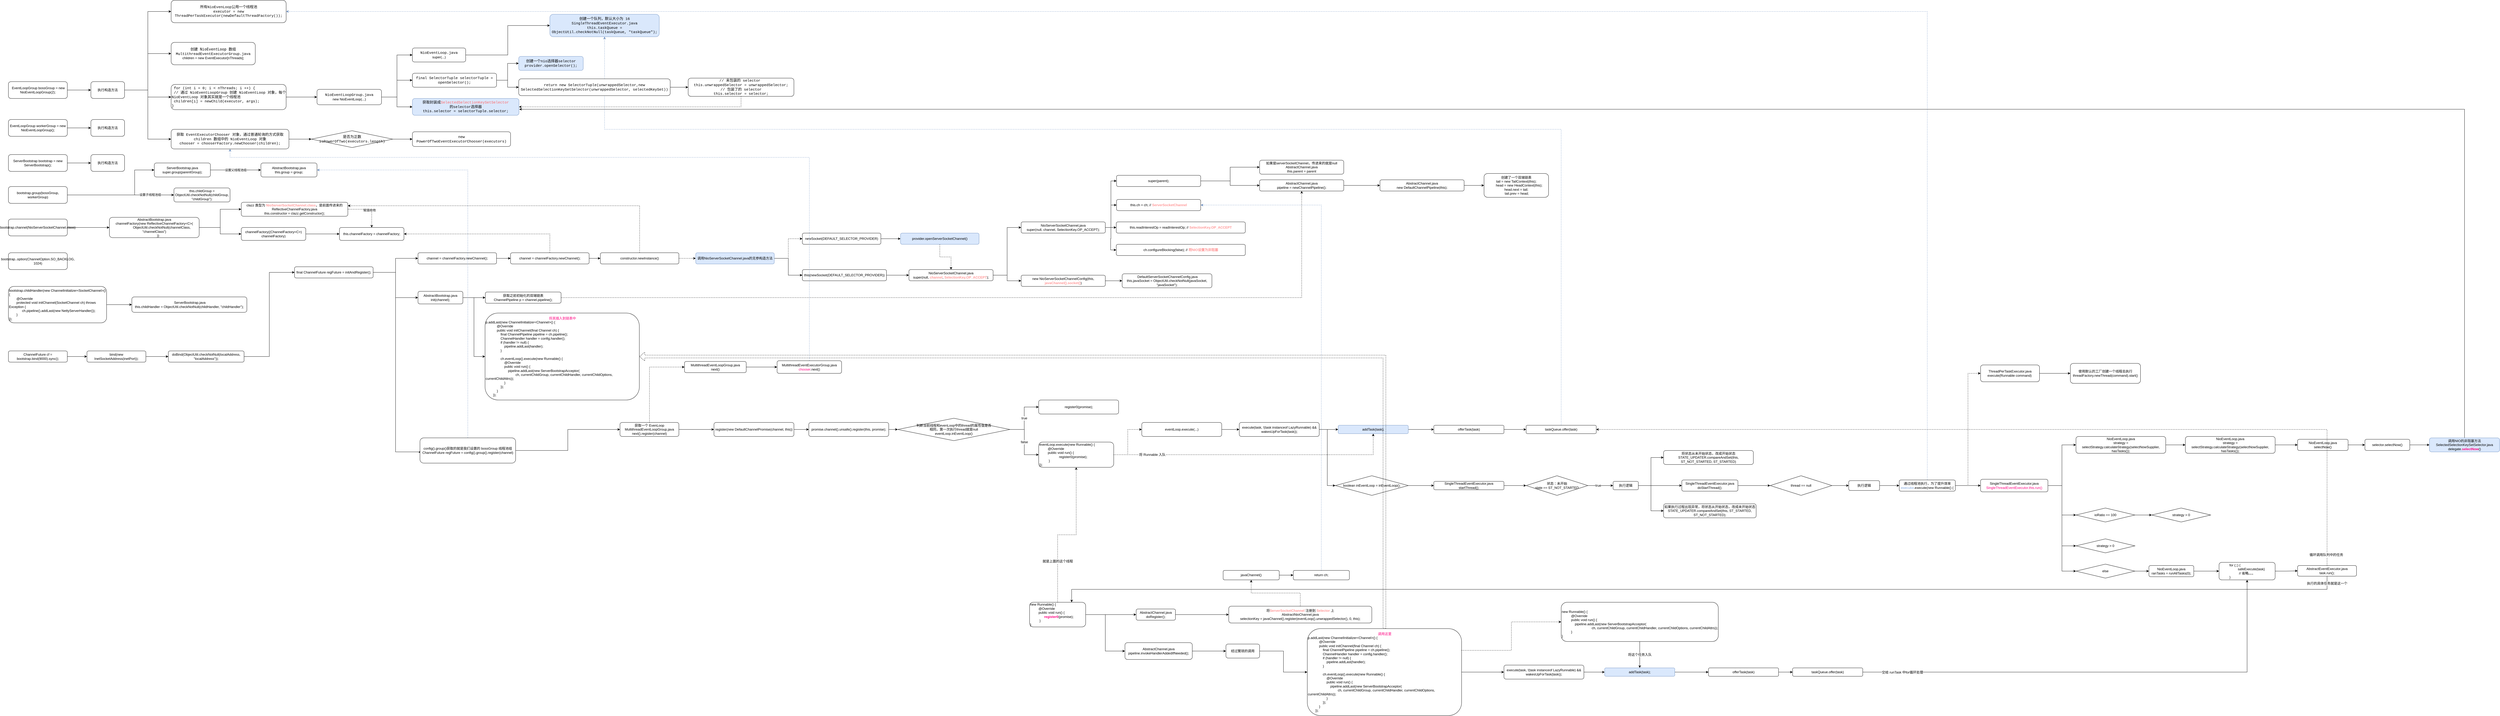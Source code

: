 <mxfile version="16.1.2" type="github">
  <diagram id="K0FFkgu-WFEWxHrFu3Ff" name="第 1 页">
    <mxGraphModel dx="2188" dy="1291" grid="1" gridSize="10" guides="1" tooltips="1" connect="1" arrows="1" fold="1" page="1" pageScale="1" pageWidth="827" pageHeight="1169" math="0" shadow="0">
      <root>
        <mxCell id="0" />
        <mxCell id="1" parent="0" />
        <mxCell id="90hx1iQso0jcdHaIgK8K-6" style="edgeStyle=orthogonalEdgeStyle;rounded=0;orthogonalLoop=1;jettySize=auto;html=1;exitX=1;exitY=0.5;exitDx=0;exitDy=0;" edge="1" parent="1" source="90hx1iQso0jcdHaIgK8K-2" target="90hx1iQso0jcdHaIgK8K-4">
          <mxGeometry relative="1" as="geometry" />
        </mxCell>
        <mxCell id="90hx1iQso0jcdHaIgK8K-2" value="&amp;nbsp;EventLoopGroup bossGroup = new NioEventLoopGroup(2);" style="rounded=1;whiteSpace=wrap;html=1;" vertex="1" parent="1">
          <mxGeometry x="600" y="400" width="210" height="60" as="geometry" />
        </mxCell>
        <mxCell id="90hx1iQso0jcdHaIgK8K-3" value="&lt;span style=&quot;font-family: &amp;#34;courier new&amp;#34; , monospace ; font-size: 9.8pt&quot;&gt;创建&lt;/span&gt;&lt;span style=&quot;font-size: 9.8pt ; font-family: &amp;#34;jetbrains mono&amp;#34; , monospace&quot;&gt; NioEventLoop &lt;/span&gt;&lt;font face=&quot;courier new, monospace&quot;&gt;&lt;span style=&quot;font-size: 9.8pt&quot;&gt;数组&lt;/span&gt;&lt;/font&gt;&lt;br&gt;&lt;font face=&quot;courier new, monospace&quot;&gt;&lt;span style=&quot;font-size: 13.067px&quot;&gt;MultithreadEventExecutorGroup.java&lt;/span&gt;&lt;/font&gt;&lt;br&gt;children = new EventExecutor[nThreads];" style="rounded=1;whiteSpace=wrap;html=1;" vertex="1" parent="1">
          <mxGeometry x="1180" y="260" width="300" height="80" as="geometry" />
        </mxCell>
        <mxCell id="90hx1iQso0jcdHaIgK8K-5" style="edgeStyle=orthogonalEdgeStyle;rounded=0;orthogonalLoop=1;jettySize=auto;html=1;exitX=1;exitY=0.5;exitDx=0;exitDy=0;entryX=0;entryY=0.5;entryDx=0;entryDy=0;" edge="1" parent="1" source="90hx1iQso0jcdHaIgK8K-4" target="90hx1iQso0jcdHaIgK8K-3">
          <mxGeometry relative="1" as="geometry" />
        </mxCell>
        <mxCell id="90hx1iQso0jcdHaIgK8K-8" style="edgeStyle=orthogonalEdgeStyle;rounded=0;orthogonalLoop=1;jettySize=auto;html=1;exitX=1;exitY=0.5;exitDx=0;exitDy=0;" edge="1" parent="1" source="90hx1iQso0jcdHaIgK8K-4" target="90hx1iQso0jcdHaIgK8K-7">
          <mxGeometry relative="1" as="geometry" />
        </mxCell>
        <mxCell id="90hx1iQso0jcdHaIgK8K-124" style="edgeStyle=orthogonalEdgeStyle;rounded=0;orthogonalLoop=1;jettySize=auto;html=1;exitX=1;exitY=0.5;exitDx=0;exitDy=0;entryX=0;entryY=0.5;entryDx=0;entryDy=0;fontSize=12;fontColor=#FF0080;" edge="1" parent="1" source="90hx1iQso0jcdHaIgK8K-4" target="90hx1iQso0jcdHaIgK8K-123">
          <mxGeometry relative="1" as="geometry" />
        </mxCell>
        <mxCell id="90hx1iQso0jcdHaIgK8K-183" style="edgeStyle=orthogonalEdgeStyle;rounded=0;orthogonalLoop=1;jettySize=auto;html=1;exitX=1;exitY=0.5;exitDx=0;exitDy=0;entryX=0;entryY=0.5;entryDx=0;entryDy=0;fontSize=12;fontColor=#000000;" edge="1" parent="1" source="90hx1iQso0jcdHaIgK8K-4" target="90hx1iQso0jcdHaIgK8K-182">
          <mxGeometry relative="1" as="geometry" />
        </mxCell>
        <mxCell id="90hx1iQso0jcdHaIgK8K-4" value="执行构造方法" style="rounded=1;whiteSpace=wrap;html=1;" vertex="1" parent="1">
          <mxGeometry x="894" y="400" width="120" height="60" as="geometry" />
        </mxCell>
        <mxCell id="90hx1iQso0jcdHaIgK8K-11" style="edgeStyle=orthogonalEdgeStyle;rounded=0;orthogonalLoop=1;jettySize=auto;html=1;exitX=1;exitY=0.5;exitDx=0;exitDy=0;entryX=0;entryY=0.5;entryDx=0;entryDy=0;fontColor=#000000;" edge="1" parent="1" source="90hx1iQso0jcdHaIgK8K-7" target="90hx1iQso0jcdHaIgK8K-10">
          <mxGeometry relative="1" as="geometry" />
        </mxCell>
        <mxCell id="90hx1iQso0jcdHaIgK8K-7" value="&lt;font face=&quot;courier new, monospace&quot;&gt;&lt;span style=&quot;font-size: 13.067px&quot;&gt;&amp;nbsp;for (int i = 0; i &amp;lt; nThreads; i ++) {&lt;/span&gt;&lt;br&gt;&lt;div&gt;&lt;span style=&quot;font-size: 13.067px&quot;&gt;&lt;span style=&quot;white-space: pre&quot;&gt;	&lt;/span&gt;// 通过 NioEventLoopGroup 创建 NioEventLoop 对象，每个 NioEventLoop 对象其实就是一个线程池&lt;/span&gt;&lt;/div&gt;&lt;div&gt;&lt;span style=&quot;font-size: 13.067px&quot;&gt;&lt;span style=&quot;white-space: pre&quot;&gt;	&lt;/span&gt;children[i] = newChild(executor, args);&lt;/span&gt;&lt;/div&gt;&lt;span style=&quot;font-size: 13.067px&quot;&gt;}&lt;/span&gt;&lt;br&gt;&lt;/font&gt;" style="rounded=1;whiteSpace=wrap;html=1;align=left;" vertex="1" parent="1">
          <mxGeometry x="1180" y="410" width="410" height="90" as="geometry" />
        </mxCell>
        <mxCell id="90hx1iQso0jcdHaIgK8K-13" style="edgeStyle=orthogonalEdgeStyle;rounded=0;orthogonalLoop=1;jettySize=auto;html=1;exitX=1;exitY=0.5;exitDx=0;exitDy=0;entryX=0;entryY=0.5;entryDx=0;entryDy=0;fontColor=#000000;" edge="1" parent="1" source="90hx1iQso0jcdHaIgK8K-10" target="90hx1iQso0jcdHaIgK8K-12">
          <mxGeometry relative="1" as="geometry" />
        </mxCell>
        <mxCell id="90hx1iQso0jcdHaIgK8K-16" style="edgeStyle=orthogonalEdgeStyle;rounded=0;orthogonalLoop=1;jettySize=auto;html=1;exitX=1;exitY=0.5;exitDx=0;exitDy=0;entryX=0;entryY=0.5;entryDx=0;entryDy=0;fontColor=#000000;" edge="1" parent="1" source="90hx1iQso0jcdHaIgK8K-10" target="90hx1iQso0jcdHaIgK8K-15">
          <mxGeometry relative="1" as="geometry" />
        </mxCell>
        <mxCell id="90hx1iQso0jcdHaIgK8K-20" style="edgeStyle=orthogonalEdgeStyle;rounded=0;orthogonalLoop=1;jettySize=auto;html=1;exitX=1;exitY=0.5;exitDx=0;exitDy=0;entryX=0;entryY=0.5;entryDx=0;entryDy=0;fontColor=#000000;" edge="1" parent="1" source="90hx1iQso0jcdHaIgK8K-10" target="90hx1iQso0jcdHaIgK8K-19">
          <mxGeometry relative="1" as="geometry" />
        </mxCell>
        <mxCell id="90hx1iQso0jcdHaIgK8K-10" value="&lt;font face=&quot;courier new, monospace&quot;&gt;&lt;span style=&quot;font-size: 13.067px&quot;&gt;NioEventLoopGroup.java&lt;/span&gt;&lt;/font&gt;&lt;br&gt;new NioEventLoop(...)" style="rounded=1;whiteSpace=wrap;html=1;" vertex="1" parent="1">
          <mxGeometry x="1700" y="427.5" width="230" height="55" as="geometry" />
        </mxCell>
        <mxCell id="90hx1iQso0jcdHaIgK8K-22" style="edgeStyle=orthogonalEdgeStyle;rounded=0;orthogonalLoop=1;jettySize=auto;html=1;exitX=1;exitY=0.5;exitDx=0;exitDy=0;entryX=0;entryY=0.5;entryDx=0;entryDy=0;fontColor=#000000;" edge="1" parent="1" source="90hx1iQso0jcdHaIgK8K-12" target="90hx1iQso0jcdHaIgK8K-21">
          <mxGeometry relative="1" as="geometry" />
        </mxCell>
        <mxCell id="90hx1iQso0jcdHaIgK8K-12" value="&lt;font face=&quot;courier new, monospace&quot;&gt;&lt;span style=&quot;font-size: 13.067px&quot;&gt;NioEventLoop.java&lt;/span&gt;&lt;/font&gt;&lt;br&gt;super(...)" style="rounded=1;whiteSpace=wrap;html=1;" vertex="1" parent="1">
          <mxGeometry x="2040" y="280" width="190" height="50" as="geometry" />
        </mxCell>
        <mxCell id="90hx1iQso0jcdHaIgK8K-18" style="edgeStyle=orthogonalEdgeStyle;rounded=0;orthogonalLoop=1;jettySize=auto;html=1;exitX=1;exitY=0.5;exitDx=0;exitDy=0;fontColor=#000000;entryX=0;entryY=0.5;entryDx=0;entryDy=0;" edge="1" parent="1" source="90hx1iQso0jcdHaIgK8K-15" target="90hx1iQso0jcdHaIgK8K-17">
          <mxGeometry relative="1" as="geometry" />
        </mxCell>
        <mxCell id="90hx1iQso0jcdHaIgK8K-203" style="edgeStyle=orthogonalEdgeStyle;rounded=0;orthogonalLoop=1;jettySize=auto;html=1;exitX=1;exitY=0.5;exitDx=0;exitDy=0;entryX=0;entryY=0.5;entryDx=0;entryDy=0;fontSize=12;fontColor=#000000;" edge="1" parent="1" source="90hx1iQso0jcdHaIgK8K-15" target="90hx1iQso0jcdHaIgK8K-202">
          <mxGeometry relative="1" as="geometry" />
        </mxCell>
        <mxCell id="90hx1iQso0jcdHaIgK8K-15" value="&lt;font face=&quot;courier new, monospace&quot;&gt;&lt;span style=&quot;font-size: 13.067px&quot;&gt;final SelectorTuple selectorTuple = openSelector();&lt;/span&gt;&lt;/font&gt;" style="rounded=1;whiteSpace=wrap;html=1;" vertex="1" parent="1">
          <mxGeometry x="2040" y="370" width="300" height="50" as="geometry" />
        </mxCell>
        <mxCell id="90hx1iQso0jcdHaIgK8K-17" value="&lt;font face=&quot;courier new, monospace&quot;&gt;&lt;span style=&quot;font-size: 13.067px&quot;&gt;创建一个nio选择器selector&lt;/span&gt;&lt;br&gt;&lt;span style=&quot;font-size: 13.067px&quot;&gt;provider.openSelector();&lt;/span&gt;&lt;/font&gt;" style="rounded=1;whiteSpace=wrap;html=1;fillColor=#dae8fc;strokeColor=#6c8ebf;" vertex="1" parent="1">
          <mxGeometry x="2419" y="310" width="230" height="50" as="geometry" />
        </mxCell>
        <mxCell id="90hx1iQso0jcdHaIgK8K-19" value="&lt;font face=&quot;courier new, monospace&quot;&gt;&lt;span style=&quot;font-size: 13.067px&quot;&gt;获取封装成&lt;/span&gt;&lt;/font&gt;&lt;span style=&quot;font-family: &amp;#34;courier new&amp;#34; , monospace ; font-size: 13.067px&quot;&gt;&lt;font color=&quot;#ff6666&quot;&gt;SelectedSelectionKeySetSelector&lt;/font&gt;&lt;/span&gt;&lt;font face=&quot;courier new, monospace&quot;&gt;&lt;span style=&quot;font-size: 13.067px&quot;&gt;&lt;br&gt;的selector选择器&lt;br&gt;this.selector = selectorTuple.selector;&lt;/span&gt;&lt;/font&gt;" style="rounded=1;whiteSpace=wrap;html=1;fillColor=#dae8fc;strokeColor=#6c8ebf;" vertex="1" parent="1">
          <mxGeometry x="2040" y="460" width="380" height="60" as="geometry" />
        </mxCell>
        <mxCell id="90hx1iQso0jcdHaIgK8K-21" value="&lt;font face=&quot;courier new, monospace&quot;&gt;&lt;span style=&quot;font-size: 13.067px&quot;&gt;创建一个队列，默认大小为 16&lt;/span&gt;&lt;br&gt;&lt;span style=&quot;font-size: 13.067px&quot;&gt;SingleThreadEventExecutor.java&lt;/span&gt;&lt;br&gt;&lt;span style=&quot;font-size: 13.067px&quot;&gt;this.taskQueue = ObjectUtil.checkNotNull(taskQueue, &quot;taskQueue&quot;);&lt;/span&gt;&lt;/font&gt;" style="rounded=1;whiteSpace=wrap;html=1;fillColor=#dae8fc;strokeColor=#6c8ebf;" vertex="1" parent="1">
          <mxGeometry x="2530" y="160" width="390" height="80" as="geometry" />
        </mxCell>
        <mxCell id="90hx1iQso0jcdHaIgK8K-25" style="edgeStyle=orthogonalEdgeStyle;rounded=0;orthogonalLoop=1;jettySize=auto;html=1;exitX=1;exitY=0.5;exitDx=0;exitDy=0;entryX=0;entryY=0.5;entryDx=0;entryDy=0;fontColor=#000000;" edge="1" parent="1" source="90hx1iQso0jcdHaIgK8K-23" target="90hx1iQso0jcdHaIgK8K-24">
          <mxGeometry relative="1" as="geometry" />
        </mxCell>
        <mxCell id="90hx1iQso0jcdHaIgK8K-23" value="EventLoopGroup workerGroup = new NioEventLoopGroup();" style="rounded=1;whiteSpace=wrap;html=1;" vertex="1" parent="1">
          <mxGeometry x="600" y="535" width="210" height="60" as="geometry" />
        </mxCell>
        <mxCell id="90hx1iQso0jcdHaIgK8K-24" value="执行构造方法" style="rounded=1;whiteSpace=wrap;html=1;" vertex="1" parent="1">
          <mxGeometry x="894" y="535" width="120" height="60" as="geometry" />
        </mxCell>
        <mxCell id="90hx1iQso0jcdHaIgK8K-28" style="edgeStyle=orthogonalEdgeStyle;rounded=0;orthogonalLoop=1;jettySize=auto;html=1;exitX=1;exitY=0.5;exitDx=0;exitDy=0;fontColor=#000000;" edge="1" parent="1" source="90hx1iQso0jcdHaIgK8K-26" target="90hx1iQso0jcdHaIgK8K-27">
          <mxGeometry relative="1" as="geometry" />
        </mxCell>
        <mxCell id="90hx1iQso0jcdHaIgK8K-26" value="ServerBootstrap bootstrap = new ServerBootstrap();" style="rounded=1;whiteSpace=wrap;html=1;" vertex="1" parent="1">
          <mxGeometry x="600" y="660" width="210" height="60" as="geometry" />
        </mxCell>
        <mxCell id="90hx1iQso0jcdHaIgK8K-27" value="执行构造方法" style="rounded=1;whiteSpace=wrap;html=1;" vertex="1" parent="1">
          <mxGeometry x="894" y="660" width="120" height="60" as="geometry" />
        </mxCell>
        <mxCell id="90hx1iQso0jcdHaIgK8K-31" style="edgeStyle=orthogonalEdgeStyle;rounded=0;orthogonalLoop=1;jettySize=auto;html=1;exitX=1;exitY=0.5;exitDx=0;exitDy=0;entryX=0;entryY=0.5;entryDx=0;entryDy=0;fontColor=#000000;" edge="1" parent="1" source="90hx1iQso0jcdHaIgK8K-29" target="90hx1iQso0jcdHaIgK8K-30">
          <mxGeometry relative="1" as="geometry">
            <Array as="points">
              <mxPoint x="1050" y="804" />
              <mxPoint x="1050" y="715" />
            </Array>
          </mxGeometry>
        </mxCell>
        <mxCell id="90hx1iQso0jcdHaIgK8K-33" style="edgeStyle=orthogonalEdgeStyle;rounded=0;orthogonalLoop=1;jettySize=auto;html=1;exitX=1;exitY=0.5;exitDx=0;exitDy=0;entryX=0;entryY=0.5;entryDx=0;entryDy=0;fontColor=#000000;" edge="1" parent="1" source="90hx1iQso0jcdHaIgK8K-29" target="90hx1iQso0jcdHaIgK8K-32">
          <mxGeometry relative="1" as="geometry" />
        </mxCell>
        <mxCell id="90hx1iQso0jcdHaIgK8K-37" value="设置子线程池组" style="edgeLabel;html=1;align=center;verticalAlign=middle;resizable=0;points=[];fontColor=#000000;" vertex="1" connectable="0" parent="90hx1iQso0jcdHaIgK8K-33">
          <mxGeometry x="0.553" y="1" relative="1" as="geometry">
            <mxPoint as="offset" />
          </mxGeometry>
        </mxCell>
        <mxCell id="90hx1iQso0jcdHaIgK8K-29" value="bootstrap.group(bossGroup, workerGroup)" style="rounded=1;whiteSpace=wrap;html=1;" vertex="1" parent="1">
          <mxGeometry x="600" y="774" width="210" height="60" as="geometry" />
        </mxCell>
        <mxCell id="90hx1iQso0jcdHaIgK8K-35" value="&#xa;&#xa;&lt;span style=&quot;color: rgb(0, 0, 0); font-family: helvetica; font-size: 11px; font-style: normal; font-weight: 400; letter-spacing: normal; text-align: center; text-indent: 0px; text-transform: none; word-spacing: 0px; background-color: rgb(255, 255, 255); display: inline; float: none;&quot;&gt;设置父线程池组&lt;/span&gt;&#xa;&#xa;" style="edgeStyle=orthogonalEdgeStyle;rounded=0;orthogonalLoop=1;jettySize=auto;html=1;exitX=1;exitY=0.5;exitDx=0;exitDy=0;entryX=0;entryY=0.5;entryDx=0;entryDy=0;fontColor=#000000;" edge="1" parent="1" source="90hx1iQso0jcdHaIgK8K-30" target="90hx1iQso0jcdHaIgK8K-34">
          <mxGeometry relative="1" as="geometry" />
        </mxCell>
        <mxCell id="90hx1iQso0jcdHaIgK8K-30" value="ServerBootstrap.java&lt;br&gt;super.group(parentGroup);" style="rounded=1;whiteSpace=wrap;html=1;" vertex="1" parent="1">
          <mxGeometry x="1120" y="690" width="200" height="50" as="geometry" />
        </mxCell>
        <mxCell id="90hx1iQso0jcdHaIgK8K-32" value="this.childGroup = ObjectUtil.checkNotNull(childGroup, &quot;childGroup&quot;);" style="rounded=1;whiteSpace=wrap;html=1;" vertex="1" parent="1">
          <mxGeometry x="1190" y="779" width="200" height="50" as="geometry" />
        </mxCell>
        <mxCell id="90hx1iQso0jcdHaIgK8K-34" value="AbstractBootstrap.java&lt;br&gt;this.group = group;" style="rounded=1;whiteSpace=wrap;html=1;" vertex="1" parent="1">
          <mxGeometry x="1500" y="690" width="200" height="50" as="geometry" />
        </mxCell>
        <mxCell id="90hx1iQso0jcdHaIgK8K-40" style="edgeStyle=orthogonalEdgeStyle;rounded=0;orthogonalLoop=1;jettySize=auto;html=1;exitX=1;exitY=0.5;exitDx=0;exitDy=0;fontColor=#000000;" edge="1" parent="1" source="90hx1iQso0jcdHaIgK8K-38" target="90hx1iQso0jcdHaIgK8K-39">
          <mxGeometry relative="1" as="geometry" />
        </mxCell>
        <mxCell id="90hx1iQso0jcdHaIgK8K-38" value="bootstrap.channel(NioServerSocketChannel.class)" style="rounded=1;whiteSpace=wrap;html=1;" vertex="1" parent="1">
          <mxGeometry x="600" y="890" width="210" height="60" as="geometry" />
        </mxCell>
        <mxCell id="90hx1iQso0jcdHaIgK8K-43" style="edgeStyle=orthogonalEdgeStyle;rounded=0;orthogonalLoop=1;jettySize=auto;html=1;exitX=1;exitY=0.5;exitDx=0;exitDy=0;fontColor=#000000;entryX=0;entryY=0.5;entryDx=0;entryDy=0;" edge="1" parent="1" source="90hx1iQso0jcdHaIgK8K-39" target="90hx1iQso0jcdHaIgK8K-42">
          <mxGeometry relative="1" as="geometry" />
        </mxCell>
        <mxCell id="90hx1iQso0jcdHaIgK8K-47" style="edgeStyle=orthogonalEdgeStyle;rounded=0;orthogonalLoop=1;jettySize=auto;html=1;exitX=1;exitY=0.5;exitDx=0;exitDy=0;fontColor=#000000;" edge="1" parent="1" source="90hx1iQso0jcdHaIgK8K-39" target="90hx1iQso0jcdHaIgK8K-46">
          <mxGeometry relative="1" as="geometry" />
        </mxCell>
        <mxCell id="90hx1iQso0jcdHaIgK8K-39" value="&lt;div&gt;AbstractBootstrap.java&lt;/div&gt;&lt;div&gt;channelFactory(new ReflectiveChannelFactory&amp;lt;C&amp;gt;(&lt;/div&gt;&lt;div&gt;&amp;nbsp; &amp;nbsp; &amp;nbsp; &amp;nbsp; &amp;nbsp; &amp;nbsp; &amp;nbsp; &amp;nbsp; ObjectUtil.checkNotNull(channelClass, &quot;channelClass&quot;)&lt;/div&gt;&lt;div&gt;&amp;nbsp; &amp;nbsp; &amp;nbsp; &amp;nbsp; ))&lt;/div&gt;" style="rounded=1;whiteSpace=wrap;html=1;" vertex="1" parent="1">
          <mxGeometry x="960" y="883.75" width="320" height="72.5" as="geometry" />
        </mxCell>
        <mxCell id="90hx1iQso0jcdHaIgK8K-50" style="edgeStyle=orthogonalEdgeStyle;rounded=0;orthogonalLoop=1;jettySize=auto;html=1;exitX=1;exitY=0.5;exitDx=0;exitDy=0;fontColor=#000000;dashed=1;" edge="1" parent="1" source="90hx1iQso0jcdHaIgK8K-42" target="90hx1iQso0jcdHaIgK8K-48">
          <mxGeometry relative="1" as="geometry" />
        </mxCell>
        <mxCell id="90hx1iQso0jcdHaIgK8K-51" value="赋值给他" style="edgeLabel;html=1;align=center;verticalAlign=middle;resizable=0;points=[];fontColor=#000000;" vertex="1" connectable="0" parent="90hx1iQso0jcdHaIgK8K-50">
          <mxGeometry x="0.017" y="-3" relative="1" as="geometry">
            <mxPoint as="offset" />
          </mxGeometry>
        </mxCell>
        <mxCell id="90hx1iQso0jcdHaIgK8K-42" value="clazz 类型为 &lt;font color=&quot;#ff9999&quot;&gt;&lt;b&gt;NioServerSocketChannel.class&lt;/b&gt;&lt;/font&gt;，是前面传进来的&lt;br&gt;ReflectiveChannelFactory.java&lt;br&gt;this.constructor = clazz.getConstructor();" style="rounded=1;whiteSpace=wrap;html=1;" vertex="1" parent="1">
          <mxGeometry x="1430" y="830" width="380" height="50" as="geometry" />
        </mxCell>
        <mxCell id="90hx1iQso0jcdHaIgK8K-49" style="edgeStyle=orthogonalEdgeStyle;rounded=0;orthogonalLoop=1;jettySize=auto;html=1;exitX=1;exitY=0.5;exitDx=0;exitDy=0;fontColor=#000000;" edge="1" parent="1" source="90hx1iQso0jcdHaIgK8K-46" target="90hx1iQso0jcdHaIgK8K-48">
          <mxGeometry relative="1" as="geometry" />
        </mxCell>
        <mxCell id="90hx1iQso0jcdHaIgK8K-46" value="channelFactory((ChannelFactory&amp;lt;C&amp;gt;) channelFactory)" style="rounded=1;whiteSpace=wrap;html=1;" vertex="1" parent="1">
          <mxGeometry x="1430" y="920" width="230" height="46" as="geometry" />
        </mxCell>
        <mxCell id="90hx1iQso0jcdHaIgK8K-48" value="this.channelFactory = channelFactory;" style="rounded=1;whiteSpace=wrap;html=1;" vertex="1" parent="1">
          <mxGeometry x="1780" y="920" width="230" height="46" as="geometry" />
        </mxCell>
        <mxCell id="90hx1iQso0jcdHaIgK8K-52" value="bootstrap..option(ChannelOption.SO_BACKLOG, 1024)" style="rounded=1;whiteSpace=wrap;html=1;" vertex="1" parent="1">
          <mxGeometry x="600" y="1010" width="210" height="60" as="geometry" />
        </mxCell>
        <mxCell id="90hx1iQso0jcdHaIgK8K-55" style="edgeStyle=orthogonalEdgeStyle;rounded=0;orthogonalLoop=1;jettySize=auto;html=1;exitX=1;exitY=0.5;exitDx=0;exitDy=0;entryX=0;entryY=0.5;entryDx=0;entryDy=0;fontColor=#FF9999;" edge="1" parent="1" source="90hx1iQso0jcdHaIgK8K-53" target="90hx1iQso0jcdHaIgK8K-54">
          <mxGeometry relative="1" as="geometry" />
        </mxCell>
        <mxCell id="90hx1iQso0jcdHaIgK8K-53" value="bootstrap.&lt;span&gt;childHandler(new ChannelInitializer&amp;lt;SocketChannel&amp;gt;(){&lt;/span&gt;&lt;div&gt;&amp;nbsp; &amp;nbsp; &amp;nbsp; &amp;nbsp; @Override&lt;/div&gt;&lt;div&gt;&amp;nbsp; &amp;nbsp; &amp;nbsp; &amp;nbsp; protected void initChannel(SocketChannel ch) throws Exception {&lt;/div&gt;&lt;div&gt;&amp;nbsp; &amp;nbsp; &amp;nbsp; &amp;nbsp; &amp;nbsp; &amp;nbsp; &amp;nbsp; ch.pipeline().addLast(new NettyServerHandler());&lt;/div&gt;&lt;div&gt;&amp;nbsp; &amp;nbsp; &amp;nbsp; &amp;nbsp; }&lt;/div&gt;&lt;div&gt;});&lt;/div&gt;" style="rounded=1;whiteSpace=wrap;html=1;align=left;" vertex="1" parent="1">
          <mxGeometry x="600" y="1130" width="350" height="130" as="geometry" />
        </mxCell>
        <mxCell id="90hx1iQso0jcdHaIgK8K-54" value="&amp;nbsp;ServerBootstrap.java&lt;br&gt;this.childHandler = ObjectUtil.checkNotNull(childHandler, &quot;childHandler&quot;);" style="rounded=1;whiteSpace=wrap;html=1;" vertex="1" parent="1">
          <mxGeometry x="1040" y="1167.5" width="410" height="55" as="geometry" />
        </mxCell>
        <mxCell id="90hx1iQso0jcdHaIgK8K-59" style="edgeStyle=orthogonalEdgeStyle;rounded=0;orthogonalLoop=1;jettySize=auto;html=1;exitX=1;exitY=0.5;exitDx=0;exitDy=0;fontColor=#FF9999;" edge="1" parent="1" source="90hx1iQso0jcdHaIgK8K-56" target="90hx1iQso0jcdHaIgK8K-57">
          <mxGeometry relative="1" as="geometry" />
        </mxCell>
        <mxCell id="90hx1iQso0jcdHaIgK8K-56" value="ChannelFuture cf = bootstrap.bind(9000).sync();" style="rounded=1;whiteSpace=wrap;html=1;" vertex="1" parent="1">
          <mxGeometry x="600" y="1360" width="210" height="40" as="geometry" />
        </mxCell>
        <mxCell id="90hx1iQso0jcdHaIgK8K-61" style="edgeStyle=orthogonalEdgeStyle;rounded=0;orthogonalLoop=1;jettySize=auto;html=1;exitX=1;exitY=0.5;exitDx=0;exitDy=0;fontColor=#FF9999;" edge="1" parent="1" source="90hx1iQso0jcdHaIgK8K-57" target="90hx1iQso0jcdHaIgK8K-60">
          <mxGeometry relative="1" as="geometry" />
        </mxCell>
        <mxCell id="90hx1iQso0jcdHaIgK8K-57" value="bind(new InetSocketAddress(inetPort));" style="rounded=1;whiteSpace=wrap;html=1;" vertex="1" parent="1">
          <mxGeometry x="880" y="1360" width="210" height="40" as="geometry" />
        </mxCell>
        <mxCell id="90hx1iQso0jcdHaIgK8K-63" style="edgeStyle=orthogonalEdgeStyle;rounded=0;orthogonalLoop=1;jettySize=auto;html=1;exitX=1;exitY=0.5;exitDx=0;exitDy=0;entryX=0;entryY=0.5;entryDx=0;entryDy=0;fontColor=#FF9999;" edge="1" parent="1" source="90hx1iQso0jcdHaIgK8K-60" target="90hx1iQso0jcdHaIgK8K-62">
          <mxGeometry relative="1" as="geometry" />
        </mxCell>
        <mxCell id="90hx1iQso0jcdHaIgK8K-60" value="doBind(ObjectUtil.checkNotNull(localAddress, &quot;localAddress&quot;));" style="rounded=1;whiteSpace=wrap;html=1;" vertex="1" parent="1">
          <mxGeometry x="1170" y="1360" width="270" height="40" as="geometry" />
        </mxCell>
        <mxCell id="90hx1iQso0jcdHaIgK8K-65" style="edgeStyle=orthogonalEdgeStyle;rounded=0;orthogonalLoop=1;jettySize=auto;html=1;exitX=1;exitY=0.5;exitDx=0;exitDy=0;entryX=0;entryY=0.5;entryDx=0;entryDy=0;fontColor=#FF9999;" edge="1" parent="1" source="90hx1iQso0jcdHaIgK8K-62" target="90hx1iQso0jcdHaIgK8K-64">
          <mxGeometry relative="1" as="geometry" />
        </mxCell>
        <mxCell id="90hx1iQso0jcdHaIgK8K-217" style="edgeStyle=orthogonalEdgeStyle;rounded=0;orthogonalLoop=1;jettySize=auto;html=1;exitX=1;exitY=0.5;exitDx=0;exitDy=0;entryX=0;entryY=0.5;entryDx=0;entryDy=0;fontSize=12;fontColor=#FF0080;" edge="1" parent="1" source="90hx1iQso0jcdHaIgK8K-62" target="90hx1iQso0jcdHaIgK8K-96">
          <mxGeometry relative="1" as="geometry" />
        </mxCell>
        <mxCell id="90hx1iQso0jcdHaIgK8K-62" value="final ChannelFuture regFuture = initAndRegister();" style="rounded=1;whiteSpace=wrap;html=1;" vertex="1" parent="1">
          <mxGeometry x="1620" y="1060" width="280" height="40" as="geometry" />
        </mxCell>
        <mxCell id="90hx1iQso0jcdHaIgK8K-67" style="edgeStyle=orthogonalEdgeStyle;rounded=0;orthogonalLoop=1;jettySize=auto;html=1;exitX=1;exitY=0.5;exitDx=0;exitDy=0;fontColor=#FF9999;" edge="1" parent="1" source="90hx1iQso0jcdHaIgK8K-64" target="90hx1iQso0jcdHaIgK8K-66">
          <mxGeometry relative="1" as="geometry" />
        </mxCell>
        <mxCell id="90hx1iQso0jcdHaIgK8K-64" value="channel = channelFactory.newChannel();" style="rounded=1;whiteSpace=wrap;html=1;" vertex="1" parent="1">
          <mxGeometry x="2060" y="1010" width="280" height="40" as="geometry" />
        </mxCell>
        <mxCell id="90hx1iQso0jcdHaIgK8K-68" style="edgeStyle=orthogonalEdgeStyle;rounded=0;orthogonalLoop=1;jettySize=auto;html=1;exitX=0.5;exitY=0;exitDx=0;exitDy=0;entryX=1;entryY=0.5;entryDx=0;entryDy=0;fontColor=#FF9999;dashed=1;" edge="1" parent="1" source="90hx1iQso0jcdHaIgK8K-66" target="90hx1iQso0jcdHaIgK8K-48">
          <mxGeometry relative="1" as="geometry" />
        </mxCell>
        <mxCell id="90hx1iQso0jcdHaIgK8K-71" style="edgeStyle=orthogonalEdgeStyle;rounded=0;orthogonalLoop=1;jettySize=auto;html=1;exitX=1;exitY=0.5;exitDx=0;exitDy=0;entryX=0;entryY=0.5;entryDx=0;entryDy=0;fontColor=#FF9999;" edge="1" parent="1" source="90hx1iQso0jcdHaIgK8K-66" target="90hx1iQso0jcdHaIgK8K-70">
          <mxGeometry relative="1" as="geometry" />
        </mxCell>
        <mxCell id="90hx1iQso0jcdHaIgK8K-66" value="channel = channelFactory.newChannel();" style="rounded=1;whiteSpace=wrap;html=1;" vertex="1" parent="1">
          <mxGeometry x="2390" y="1010" width="280" height="40" as="geometry" />
        </mxCell>
        <mxCell id="90hx1iQso0jcdHaIgK8K-72" style="edgeStyle=orthogonalEdgeStyle;rounded=0;orthogonalLoop=1;jettySize=auto;html=1;exitX=0.5;exitY=0;exitDx=0;exitDy=0;entryX=1;entryY=0.25;entryDx=0;entryDy=0;fontColor=#FF9999;dashed=1;" edge="1" parent="1" source="90hx1iQso0jcdHaIgK8K-70" target="90hx1iQso0jcdHaIgK8K-42">
          <mxGeometry relative="1" as="geometry" />
        </mxCell>
        <mxCell id="90hx1iQso0jcdHaIgK8K-74" style="edgeStyle=orthogonalEdgeStyle;rounded=0;orthogonalLoop=1;jettySize=auto;html=1;exitX=1;exitY=0.5;exitDx=0;exitDy=0;fontColor=#FF9999;dashed=1;" edge="1" parent="1" source="90hx1iQso0jcdHaIgK8K-70" target="90hx1iQso0jcdHaIgK8K-73">
          <mxGeometry relative="1" as="geometry" />
        </mxCell>
        <mxCell id="90hx1iQso0jcdHaIgK8K-70" value="constructor.newInstance()" style="rounded=1;whiteSpace=wrap;html=1;" vertex="1" parent="1">
          <mxGeometry x="2710" y="1010" width="280" height="40" as="geometry" />
        </mxCell>
        <mxCell id="90hx1iQso0jcdHaIgK8K-76" style="edgeStyle=orthogonalEdgeStyle;rounded=0;orthogonalLoop=1;jettySize=auto;html=1;exitX=1;exitY=0.5;exitDx=0;exitDy=0;fontColor=#FF9999;entryX=0;entryY=0.5;entryDx=0;entryDy=0;dashed=1;" edge="1" parent="1" source="90hx1iQso0jcdHaIgK8K-73" target="90hx1iQso0jcdHaIgK8K-75">
          <mxGeometry relative="1" as="geometry" />
        </mxCell>
        <mxCell id="90hx1iQso0jcdHaIgK8K-78" style="edgeStyle=orthogonalEdgeStyle;rounded=0;orthogonalLoop=1;jettySize=auto;html=1;exitX=1;exitY=0.5;exitDx=0;exitDy=0;entryX=0;entryY=0.5;entryDx=0;entryDy=0;fontColor=#FF9999;" edge="1" parent="1" source="90hx1iQso0jcdHaIgK8K-73" target="90hx1iQso0jcdHaIgK8K-77">
          <mxGeometry relative="1" as="geometry" />
        </mxCell>
        <mxCell id="90hx1iQso0jcdHaIgK8K-73" value="调用NioServerSocketChannel.java的无参构造方法" style="rounded=1;whiteSpace=wrap;html=1;fillColor=#dae8fc;strokeColor=#6c8ebf;" vertex="1" parent="1">
          <mxGeometry x="3050" y="1010" width="280" height="40" as="geometry" />
        </mxCell>
        <mxCell id="90hx1iQso0jcdHaIgK8K-80" style="edgeStyle=orthogonalEdgeStyle;rounded=0;orthogonalLoop=1;jettySize=auto;html=1;exitX=1;exitY=0.5;exitDx=0;exitDy=0;entryX=0;entryY=0.5;entryDx=0;entryDy=0;fontColor=#FF9999;" edge="1" parent="1" source="90hx1iQso0jcdHaIgK8K-75" target="90hx1iQso0jcdHaIgK8K-79">
          <mxGeometry relative="1" as="geometry" />
        </mxCell>
        <mxCell id="90hx1iQso0jcdHaIgK8K-75" value="newSocket(DEFAULT_SELECTOR_PROVIDER)" style="rounded=1;whiteSpace=wrap;html=1;" vertex="1" parent="1">
          <mxGeometry x="3430" y="940" width="280" height="40" as="geometry" />
        </mxCell>
        <mxCell id="90hx1iQso0jcdHaIgK8K-91" style="edgeStyle=orthogonalEdgeStyle;rounded=0;orthogonalLoop=1;jettySize=auto;html=1;exitX=1;exitY=0.5;exitDx=0;exitDy=0;entryX=0;entryY=0.5;entryDx=0;entryDy=0;fontColor=#FF9999;" edge="1" parent="1" source="90hx1iQso0jcdHaIgK8K-77" target="90hx1iQso0jcdHaIgK8K-81">
          <mxGeometry relative="1" as="geometry" />
        </mxCell>
        <mxCell id="90hx1iQso0jcdHaIgK8K-77" value="this(newSocket(DEFAULT_SELECTOR_PROVIDER))" style="rounded=1;whiteSpace=wrap;html=1;" vertex="1" parent="1">
          <mxGeometry x="3430" y="1070" width="300" height="40" as="geometry" />
        </mxCell>
        <mxCell id="90hx1iQso0jcdHaIgK8K-83" style="edgeStyle=orthogonalEdgeStyle;rounded=0;orthogonalLoop=1;jettySize=auto;html=1;exitX=0.5;exitY=1;exitDx=0;exitDy=0;fontColor=#FF9999;dashed=1;" edge="1" parent="1" source="90hx1iQso0jcdHaIgK8K-79" target="90hx1iQso0jcdHaIgK8K-81">
          <mxGeometry relative="1" as="geometry" />
        </mxCell>
        <mxCell id="90hx1iQso0jcdHaIgK8K-79" value="provider.openServerSocketChannel()" style="rounded=1;whiteSpace=wrap;html=1;fillColor=#dae8fc;strokeColor=#6c8ebf;" vertex="1" parent="1">
          <mxGeometry x="3780" y="940" width="280" height="40" as="geometry" />
        </mxCell>
        <mxCell id="90hx1iQso0jcdHaIgK8K-84" style="edgeStyle=orthogonalEdgeStyle;rounded=0;orthogonalLoop=1;jettySize=auto;html=1;exitX=1;exitY=0.5;exitDx=0;exitDy=0;entryX=0;entryY=0.5;entryDx=0;entryDy=0;fontColor=#FF9999;" edge="1" parent="1" source="90hx1iQso0jcdHaIgK8K-81" target="90hx1iQso0jcdHaIgK8K-82">
          <mxGeometry relative="1" as="geometry" />
        </mxCell>
        <mxCell id="90hx1iQso0jcdHaIgK8K-93" style="edgeStyle=orthogonalEdgeStyle;rounded=0;orthogonalLoop=1;jettySize=auto;html=1;exitX=1;exitY=0.5;exitDx=0;exitDy=0;entryX=0;entryY=0.5;entryDx=0;entryDy=0;fontColor=#FF9999;" edge="1" parent="1" source="90hx1iQso0jcdHaIgK8K-81" target="90hx1iQso0jcdHaIgK8K-92">
          <mxGeometry relative="1" as="geometry" />
        </mxCell>
        <mxCell id="90hx1iQso0jcdHaIgK8K-81" value="NioServerSocketChannel.java&lt;br&gt;super(null, &lt;font color=&quot;#ff9999&quot;&gt;&lt;b&gt;channel&lt;/b&gt;&lt;/font&gt;, &lt;font color=&quot;#ff9999&quot;&gt;&lt;b&gt;SelectionKey.OP_ACCEPT&lt;/b&gt;&lt;/font&gt;);" style="rounded=1;whiteSpace=wrap;html=1;" vertex="1" parent="1">
          <mxGeometry x="3810" y="1070" width="300" height="40" as="geometry" />
        </mxCell>
        <mxCell id="90hx1iQso0jcdHaIgK8K-87" style="edgeStyle=orthogonalEdgeStyle;rounded=0;orthogonalLoop=1;jettySize=auto;html=1;exitX=1;exitY=0.5;exitDx=0;exitDy=0;entryX=0;entryY=0.5;entryDx=0;entryDy=0;fontColor=#FF9999;" edge="1" parent="1" source="90hx1iQso0jcdHaIgK8K-82" target="90hx1iQso0jcdHaIgK8K-85">
          <mxGeometry relative="1" as="geometry" />
        </mxCell>
        <mxCell id="90hx1iQso0jcdHaIgK8K-88" style="edgeStyle=orthogonalEdgeStyle;rounded=0;orthogonalLoop=1;jettySize=auto;html=1;exitX=1;exitY=0.5;exitDx=0;exitDy=0;fontColor=#FF9999;entryX=0;entryY=0.5;entryDx=0;entryDy=0;" edge="1" parent="1" source="90hx1iQso0jcdHaIgK8K-82" target="90hx1iQso0jcdHaIgK8K-86">
          <mxGeometry relative="1" as="geometry" />
        </mxCell>
        <mxCell id="90hx1iQso0jcdHaIgK8K-90" style="edgeStyle=orthogonalEdgeStyle;rounded=0;orthogonalLoop=1;jettySize=auto;html=1;exitX=1;exitY=0.5;exitDx=0;exitDy=0;entryX=0;entryY=0.5;entryDx=0;entryDy=0;fontColor=#FF9999;" edge="1" parent="1" source="90hx1iQso0jcdHaIgK8K-82" target="90hx1iQso0jcdHaIgK8K-89">
          <mxGeometry relative="1" as="geometry" />
        </mxCell>
        <mxCell id="90hx1iQso0jcdHaIgK8K-99" style="edgeStyle=orthogonalEdgeStyle;rounded=0;orthogonalLoop=1;jettySize=auto;html=1;exitX=1;exitY=0.5;exitDx=0;exitDy=0;entryX=0;entryY=0.5;entryDx=0;entryDy=0;fontColor=#FF9999;" edge="1" parent="1" source="90hx1iQso0jcdHaIgK8K-82" target="90hx1iQso0jcdHaIgK8K-98">
          <mxGeometry relative="1" as="geometry" />
        </mxCell>
        <mxCell id="90hx1iQso0jcdHaIgK8K-82" value="NioServerSocketChannel.java&lt;br&gt;super(null, channel, SelectionKey.OP_ACCEPT);" style="rounded=1;whiteSpace=wrap;html=1;" vertex="1" parent="1">
          <mxGeometry x="4210" y="900" width="300" height="40" as="geometry" />
        </mxCell>
        <mxCell id="90hx1iQso0jcdHaIgK8K-85" value="this.ch = ch; // &lt;b&gt;&lt;font color=&quot;#ff9999&quot;&gt;ServerSocketChannel&lt;/font&gt;&lt;/b&gt;" style="rounded=1;whiteSpace=wrap;html=1;" vertex="1" parent="1">
          <mxGeometry x="4550" y="820" width="300" height="40" as="geometry" />
        </mxCell>
        <mxCell id="90hx1iQso0jcdHaIgK8K-86" value="this.readInterestOp = readInterestOp; // &lt;font color=&quot;#ff9999&quot;&gt;&lt;b&gt;SelectionKey.OP_ACCEPT&lt;/b&gt;&lt;/font&gt;" style="rounded=1;whiteSpace=wrap;html=1;" vertex="1" parent="1">
          <mxGeometry x="4549" y="900" width="460" height="40" as="geometry" />
        </mxCell>
        <mxCell id="90hx1iQso0jcdHaIgK8K-89" value="ch.configureBlocking(false); // &lt;font color=&quot;#ff9999&quot;&gt;&lt;b&gt;将NIO设置为非阻塞&lt;/b&gt;&lt;/font&gt;" style="rounded=1;whiteSpace=wrap;html=1;" vertex="1" parent="1">
          <mxGeometry x="4549" y="980" width="460" height="40" as="geometry" />
        </mxCell>
        <mxCell id="90hx1iQso0jcdHaIgK8K-95" style="edgeStyle=orthogonalEdgeStyle;rounded=0;orthogonalLoop=1;jettySize=auto;html=1;exitX=1;exitY=0.5;exitDx=0;exitDy=0;entryX=0;entryY=0.5;entryDx=0;entryDy=0;fontColor=#FF9999;" edge="1" parent="1" source="90hx1iQso0jcdHaIgK8K-92" target="90hx1iQso0jcdHaIgK8K-94">
          <mxGeometry relative="1" as="geometry" />
        </mxCell>
        <mxCell id="90hx1iQso0jcdHaIgK8K-92" value="new NioServerSocketChannelConfig(this, &lt;b&gt;&lt;font color=&quot;#ff9999&quot;&gt;javaChannel().socket()&lt;/font&gt;&lt;/b&gt;)" style="rounded=1;whiteSpace=wrap;html=1;" vertex="1" parent="1">
          <mxGeometry x="4210" y="1090" width="300" height="40" as="geometry" />
        </mxCell>
        <mxCell id="90hx1iQso0jcdHaIgK8K-94" value="&amp;nbsp;DefaultServerSocketChannelConfig.java&lt;br&gt;this.javaSocket = ObjectUtil.checkNotNull(javaSocket, &quot;javaSocket&quot;);" style="rounded=1;whiteSpace=wrap;html=1;" vertex="1" parent="1">
          <mxGeometry x="4570" y="1085" width="320" height="50" as="geometry" />
        </mxCell>
        <mxCell id="90hx1iQso0jcdHaIgK8K-109" style="edgeStyle=orthogonalEdgeStyle;rounded=0;orthogonalLoop=1;jettySize=auto;html=1;exitX=1;exitY=0.5;exitDx=0;exitDy=0;entryX=0;entryY=0.5;entryDx=0;entryDy=0;fontColor=#FF9999;" edge="1" parent="1" source="90hx1iQso0jcdHaIgK8K-96" target="90hx1iQso0jcdHaIgK8K-108">
          <mxGeometry relative="1" as="geometry" />
        </mxCell>
        <mxCell id="90hx1iQso0jcdHaIgK8K-112" style="edgeStyle=orthogonalEdgeStyle;rounded=0;orthogonalLoop=1;jettySize=auto;html=1;exitX=1;exitY=0.5;exitDx=0;exitDy=0;entryX=0;entryY=0.5;entryDx=0;entryDy=0;fontColor=#FF0080;" edge="1" parent="1" source="90hx1iQso0jcdHaIgK8K-96" target="90hx1iQso0jcdHaIgK8K-111">
          <mxGeometry relative="1" as="geometry" />
        </mxCell>
        <mxCell id="90hx1iQso0jcdHaIgK8K-115" style="edgeStyle=orthogonalEdgeStyle;rounded=0;orthogonalLoop=1;jettySize=auto;html=1;exitX=1;exitY=0.5;exitDx=0;exitDy=0;entryX=0;entryY=0.5;entryDx=0;entryDy=0;fontSize=12;fontColor=#FF0080;" edge="1" parent="1" source="90hx1iQso0jcdHaIgK8K-62" target="90hx1iQso0jcdHaIgK8K-114">
          <mxGeometry relative="1" as="geometry">
            <Array as="points">
              <mxPoint x="1980" y="1080" />
              <mxPoint x="1980" y="1720" />
            </Array>
          </mxGeometry>
        </mxCell>
        <mxCell id="90hx1iQso0jcdHaIgK8K-96" value="AbstractBootstrap.java&lt;br&gt;init(channel);" style="rounded=1;whiteSpace=wrap;html=1;" vertex="1" parent="1">
          <mxGeometry x="2060" y="1147.5" width="160" height="45" as="geometry" />
        </mxCell>
        <mxCell id="90hx1iQso0jcdHaIgK8K-101" style="edgeStyle=orthogonalEdgeStyle;rounded=0;orthogonalLoop=1;jettySize=auto;html=1;exitX=1;exitY=0.5;exitDx=0;exitDy=0;entryX=0;entryY=0.5;entryDx=0;entryDy=0;fontColor=#FF9999;" edge="1" parent="1" source="90hx1iQso0jcdHaIgK8K-98" target="90hx1iQso0jcdHaIgK8K-100">
          <mxGeometry relative="1" as="geometry" />
        </mxCell>
        <mxCell id="90hx1iQso0jcdHaIgK8K-103" style="edgeStyle=orthogonalEdgeStyle;rounded=0;orthogonalLoop=1;jettySize=auto;html=1;exitX=1;exitY=0.5;exitDx=0;exitDy=0;entryX=0;entryY=0.5;entryDx=0;entryDy=0;fontColor=#FF9999;" edge="1" parent="1" source="90hx1iQso0jcdHaIgK8K-98" target="90hx1iQso0jcdHaIgK8K-102">
          <mxGeometry relative="1" as="geometry" />
        </mxCell>
        <mxCell id="90hx1iQso0jcdHaIgK8K-98" value="super(parent);" style="rounded=1;whiteSpace=wrap;html=1;" vertex="1" parent="1">
          <mxGeometry x="4550" y="734" width="300" height="40" as="geometry" />
        </mxCell>
        <mxCell id="90hx1iQso0jcdHaIgK8K-100" value="如果是serverSocketChannel，传进来的就是null&lt;br&gt;AbstractChannel.java&lt;br&gt;this.parent = parent" style="rounded=1;whiteSpace=wrap;html=1;" vertex="1" parent="1">
          <mxGeometry x="5060" y="680" width="300" height="50" as="geometry" />
        </mxCell>
        <mxCell id="90hx1iQso0jcdHaIgK8K-105" style="edgeStyle=orthogonalEdgeStyle;rounded=0;orthogonalLoop=1;jettySize=auto;html=1;exitX=1;exitY=0.5;exitDx=0;exitDy=0;entryX=0;entryY=0.5;entryDx=0;entryDy=0;fontColor=#FF9999;" edge="1" parent="1" source="90hx1iQso0jcdHaIgK8K-102" target="90hx1iQso0jcdHaIgK8K-104">
          <mxGeometry relative="1" as="geometry" />
        </mxCell>
        <mxCell id="90hx1iQso0jcdHaIgK8K-102" value="AbstractChannel.java&lt;br&gt;pipeline = newChannelPipeline();" style="rounded=1;whiteSpace=wrap;html=1;" vertex="1" parent="1">
          <mxGeometry x="5060" y="750" width="300" height="40" as="geometry" />
        </mxCell>
        <mxCell id="90hx1iQso0jcdHaIgK8K-107" style="edgeStyle=orthogonalEdgeStyle;rounded=0;orthogonalLoop=1;jettySize=auto;html=1;exitX=1;exitY=0.5;exitDx=0;exitDy=0;fontColor=#FF9999;" edge="1" parent="1" source="90hx1iQso0jcdHaIgK8K-104" target="90hx1iQso0jcdHaIgK8K-106">
          <mxGeometry relative="1" as="geometry" />
        </mxCell>
        <mxCell id="90hx1iQso0jcdHaIgK8K-104" value="AbstractChannel.java&lt;br&gt;new DefaultChannelPipeline(this);" style="rounded=1;whiteSpace=wrap;html=1;" vertex="1" parent="1">
          <mxGeometry x="5489" y="750" width="300" height="40" as="geometry" />
        </mxCell>
        <mxCell id="90hx1iQso0jcdHaIgK8K-106" value="&lt;div&gt;创建了一个双端链表&lt;/div&gt;&lt;div&gt;tail = new TailContext(this);&lt;/div&gt;&lt;div&gt;&amp;nbsp; &amp;nbsp; &amp;nbsp; head = new HeadContext(this);&lt;/div&gt;&lt;div&gt;&lt;span&gt;head.next = tail;&lt;/span&gt;&lt;br&gt;&lt;/div&gt;&lt;div&gt;&amp;nbsp;tail.prev = head;&lt;/div&gt;" style="rounded=1;whiteSpace=wrap;html=1;" vertex="1" parent="1">
          <mxGeometry x="5860" y="727.5" width="230" height="85" as="geometry" />
        </mxCell>
        <mxCell id="90hx1iQso0jcdHaIgK8K-110" style="edgeStyle=orthogonalEdgeStyle;rounded=0;orthogonalLoop=1;jettySize=auto;html=1;exitX=1;exitY=0.5;exitDx=0;exitDy=0;fontColor=#FF9999;dashed=1;" edge="1" parent="1" source="90hx1iQso0jcdHaIgK8K-108" target="90hx1iQso0jcdHaIgK8K-102">
          <mxGeometry relative="1" as="geometry" />
        </mxCell>
        <mxCell id="90hx1iQso0jcdHaIgK8K-108" value="获取之前初始化的双端链表&lt;br&gt;ChannelPipeline p = channel.pipeline();" style="rounded=1;whiteSpace=wrap;html=1;" vertex="1" parent="1">
          <mxGeometry x="2300" y="1150" width="270" height="40" as="geometry" />
        </mxCell>
        <mxCell id="90hx1iQso0jcdHaIgK8K-111" value="&lt;div style=&quot;text-align: center&quot;&gt;&lt;font color=&quot;#ff0080&quot;&gt;将其插入到链表中&lt;/font&gt;&lt;/div&gt;&lt;div&gt;p.addLast(new ChannelInitializer&amp;lt;Channel&amp;gt;() {&lt;/div&gt;&lt;div&gt;&amp;nbsp; &amp;nbsp; &amp;nbsp; &amp;nbsp; &amp;nbsp; &amp;nbsp; @Override&lt;/div&gt;&lt;div&gt;&amp;nbsp; &amp;nbsp; &amp;nbsp; &amp;nbsp; &amp;nbsp; &amp;nbsp; public void initChannel(final Channel ch) {&lt;/div&gt;&lt;div&gt;&amp;nbsp; &amp;nbsp; &amp;nbsp; &amp;nbsp; &amp;nbsp; &amp;nbsp; &amp;nbsp; &amp;nbsp; final ChannelPipeline pipeline = ch.pipeline();&lt;/div&gt;&lt;div&gt;&amp;nbsp; &amp;nbsp; &amp;nbsp; &amp;nbsp; &amp;nbsp; &amp;nbsp; &amp;nbsp; &amp;nbsp; ChannelHandler handler = config.handler();&lt;/div&gt;&lt;div&gt;&amp;nbsp; &amp;nbsp; &amp;nbsp; &amp;nbsp; &amp;nbsp; &amp;nbsp; &amp;nbsp; &amp;nbsp; if (handler != null) {&lt;/div&gt;&lt;div&gt;&amp;nbsp; &amp;nbsp; &amp;nbsp; &amp;nbsp; &amp;nbsp; &amp;nbsp; &amp;nbsp; &amp;nbsp; &amp;nbsp; &amp;nbsp; pipeline.addLast(handler);&lt;/div&gt;&lt;div&gt;&amp;nbsp; &amp;nbsp; &amp;nbsp; &amp;nbsp; &amp;nbsp; &amp;nbsp; &amp;nbsp; &amp;nbsp; }&lt;/div&gt;&lt;div&gt;&lt;br&gt;&lt;/div&gt;&lt;div&gt;&amp;nbsp; &amp;nbsp; &amp;nbsp; &amp;nbsp; &amp;nbsp; &amp;nbsp; &amp;nbsp; &amp;nbsp; ch.eventLoop().execute(new Runnable() {&lt;/div&gt;&lt;div&gt;&amp;nbsp; &amp;nbsp; &amp;nbsp; &amp;nbsp; &amp;nbsp; &amp;nbsp; &amp;nbsp; &amp;nbsp; &amp;nbsp; &amp;nbsp; @Override&lt;/div&gt;&lt;div&gt;&amp;nbsp; &amp;nbsp; &amp;nbsp; &amp;nbsp; &amp;nbsp; &amp;nbsp; &amp;nbsp; &amp;nbsp; &amp;nbsp; &amp;nbsp; public void run() {&lt;/div&gt;&lt;div&gt;&amp;nbsp; &amp;nbsp; &amp;nbsp; &amp;nbsp; &amp;nbsp; &amp;nbsp; &amp;nbsp; &amp;nbsp; &amp;nbsp; &amp;nbsp; &amp;nbsp; &amp;nbsp; pipeline.addLast(new ServerBootstrapAcceptor(&lt;/div&gt;&lt;div&gt;&amp;nbsp; &amp;nbsp; &amp;nbsp; &amp;nbsp; &amp;nbsp; &amp;nbsp; &amp;nbsp; &amp;nbsp; &amp;nbsp; &amp;nbsp; &amp;nbsp; &amp;nbsp; &amp;nbsp; &amp;nbsp; &amp;nbsp; &amp;nbsp; ch, currentChildGroup, currentChildHandler, currentChildOptions, currentChildAttrs));&lt;/div&gt;&lt;div&gt;&amp;nbsp; &amp;nbsp; &amp;nbsp; &amp;nbsp; &amp;nbsp; &amp;nbsp; &amp;nbsp; &amp;nbsp; &amp;nbsp; &amp;nbsp; }&lt;/div&gt;&lt;div&gt;&amp;nbsp; &amp;nbsp; &amp;nbsp; &amp;nbsp; &amp;nbsp; &amp;nbsp; &amp;nbsp; &amp;nbsp; });&lt;/div&gt;&lt;div&gt;&amp;nbsp; &amp;nbsp; &amp;nbsp; &amp;nbsp; &amp;nbsp; &amp;nbsp; }&lt;/div&gt;&lt;div&gt;&amp;nbsp; &amp;nbsp; &amp;nbsp; &amp;nbsp; });&lt;/div&gt;" style="rounded=1;whiteSpace=wrap;html=1;align=left;" vertex="1" parent="1">
          <mxGeometry x="2299" y="1225" width="550" height="310" as="geometry" />
        </mxCell>
        <mxCell id="90hx1iQso0jcdHaIgK8K-116" style="edgeStyle=orthogonalEdgeStyle;rounded=0;orthogonalLoop=1;jettySize=auto;html=1;exitX=0.5;exitY=0;exitDx=0;exitDy=0;entryX=1;entryY=0.5;entryDx=0;entryDy=0;fontSize=12;fontColor=#FF0080;fillColor=#dae8fc;strokeColor=#6c8ebf;dashed=1;" edge="1" parent="1" source="90hx1iQso0jcdHaIgK8K-114" target="90hx1iQso0jcdHaIgK8K-34">
          <mxGeometry relative="1" as="geometry" />
        </mxCell>
        <mxCell id="90hx1iQso0jcdHaIgK8K-118" style="edgeStyle=orthogonalEdgeStyle;rounded=0;orthogonalLoop=1;jettySize=auto;html=1;exitX=1;exitY=0.5;exitDx=0;exitDy=0;entryX=0;entryY=0.5;entryDx=0;entryDy=0;fontSize=12;fontColor=#FF0080;" edge="1" parent="1" source="90hx1iQso0jcdHaIgK8K-114" target="90hx1iQso0jcdHaIgK8K-117">
          <mxGeometry relative="1" as="geometry" />
        </mxCell>
        <mxCell id="90hx1iQso0jcdHaIgK8K-114" value="config().group()获取的就是我们设置的 bossGroup 线程池组&lt;br&gt;ChannelFuture regFuture = config().group().register(channel)" style="rounded=1;whiteSpace=wrap;html=1;" vertex="1" parent="1">
          <mxGeometry x="2067" y="1670" width="341" height="90" as="geometry" />
        </mxCell>
        <mxCell id="90hx1iQso0jcdHaIgK8K-120" style="edgeStyle=orthogonalEdgeStyle;rounded=0;orthogonalLoop=1;jettySize=auto;html=1;exitX=0.5;exitY=0;exitDx=0;exitDy=0;entryX=0;entryY=0.5;entryDx=0;entryDy=0;fontSize=12;fontColor=#FF0080;dashed=1;" edge="1" parent="1" source="90hx1iQso0jcdHaIgK8K-117" target="90hx1iQso0jcdHaIgK8K-119">
          <mxGeometry relative="1" as="geometry" />
        </mxCell>
        <mxCell id="90hx1iQso0jcdHaIgK8K-132" style="edgeStyle=orthogonalEdgeStyle;rounded=0;orthogonalLoop=1;jettySize=auto;html=1;exitX=1;exitY=0.5;exitDx=0;exitDy=0;entryX=0;entryY=0.5;entryDx=0;entryDy=0;fontSize=12;fontColor=#FF0080;" edge="1" parent="1" source="90hx1iQso0jcdHaIgK8K-117" target="90hx1iQso0jcdHaIgK8K-131">
          <mxGeometry relative="1" as="geometry" />
        </mxCell>
        <mxCell id="90hx1iQso0jcdHaIgK8K-117" value="获取一个 EvenLoop&lt;br&gt;MultithreadEventLoopGroup.java&lt;br&gt;next().register(channel)" style="rounded=1;whiteSpace=wrap;html=1;" vertex="1" parent="1">
          <mxGeometry x="2780" y="1615" width="210" height="50" as="geometry" />
        </mxCell>
        <mxCell id="90hx1iQso0jcdHaIgK8K-122" style="edgeStyle=orthogonalEdgeStyle;rounded=0;orthogonalLoop=1;jettySize=auto;html=1;exitX=1;exitY=0.5;exitDx=0;exitDy=0;fontSize=12;fontColor=#FF0080;" edge="1" parent="1" source="90hx1iQso0jcdHaIgK8K-119" target="90hx1iQso0jcdHaIgK8K-121">
          <mxGeometry relative="1" as="geometry" />
        </mxCell>
        <mxCell id="90hx1iQso0jcdHaIgK8K-119" value="MultithreadEventLoopGroup.java&lt;br&gt;next()" style="rounded=1;whiteSpace=wrap;html=1;" vertex="1" parent="1">
          <mxGeometry x="3010" y="1397.5" width="220" height="40" as="geometry" />
        </mxCell>
        <mxCell id="90hx1iQso0jcdHaIgK8K-125" style="edgeStyle=orthogonalEdgeStyle;rounded=0;orthogonalLoop=1;jettySize=auto;html=1;exitX=0.5;exitY=0;exitDx=0;exitDy=0;fontSize=12;fontColor=#FF0080;fillColor=#dae8fc;strokeColor=#6c8ebf;dashed=1;" edge="1" parent="1" source="90hx1iQso0jcdHaIgK8K-121" target="90hx1iQso0jcdHaIgK8K-123">
          <mxGeometry relative="1" as="geometry">
            <Array as="points">
              <mxPoint x="3455" y="670" />
              <mxPoint x="1390" y="670" />
            </Array>
          </mxGeometry>
        </mxCell>
        <mxCell id="90hx1iQso0jcdHaIgK8K-121" value="MultithreadEventExecutorGroup.java&lt;br&gt;&lt;font color=&quot;#ff0080&quot;&gt;chooser&lt;/font&gt;.next()" style="rounded=1;whiteSpace=wrap;html=1;" vertex="1" parent="1">
          <mxGeometry x="3340" y="1395" width="230" height="45" as="geometry" />
        </mxCell>
        <mxCell id="90hx1iQso0jcdHaIgK8K-128" style="edgeStyle=orthogonalEdgeStyle;rounded=0;orthogonalLoop=1;jettySize=auto;html=1;exitX=1;exitY=0.5;exitDx=0;exitDy=0;entryX=0;entryY=0.5;entryDx=0;entryDy=0;fontSize=12;fontColor=#FF0080;" edge="1" parent="1" source="90hx1iQso0jcdHaIgK8K-123" target="90hx1iQso0jcdHaIgK8K-126">
          <mxGeometry relative="1" as="geometry" />
        </mxCell>
        <mxCell id="90hx1iQso0jcdHaIgK8K-123" value="&lt;div&gt;&lt;font face=&quot;courier new, monospace&quot;&gt;&lt;span style=&quot;font-size: 13.067px&quot;&gt;获取 EventExecutorChooser 对象，通过普通轮询的方式获取 children 数组中的 NioEventLoop 对象&lt;/span&gt;&lt;/font&gt;&lt;/div&gt;&lt;div&gt;&lt;font face=&quot;courier new, monospace&quot;&gt;&lt;span style=&quot;font-size: 13.067px&quot;&gt;chooser = chooserFactory.newChooser(children);&lt;/span&gt;&lt;/font&gt;&lt;/div&gt;" style="rounded=1;whiteSpace=wrap;html=1;" vertex="1" parent="1">
          <mxGeometry x="1180" y="570" width="420" height="70" as="geometry" />
        </mxCell>
        <mxCell id="90hx1iQso0jcdHaIgK8K-130" style="edgeStyle=orthogonalEdgeStyle;rounded=0;orthogonalLoop=1;jettySize=auto;html=1;exitX=1;exitY=0.5;exitDx=0;exitDy=0;entryX=0;entryY=0.5;entryDx=0;entryDy=0;fontSize=12;fontColor=#FF0080;" edge="1" parent="1" source="90hx1iQso0jcdHaIgK8K-126" target="90hx1iQso0jcdHaIgK8K-129">
          <mxGeometry relative="1" as="geometry" />
        </mxCell>
        <mxCell id="90hx1iQso0jcdHaIgK8K-126" value="&lt;font face=&quot;courier new, monospace&quot;&gt;&lt;span style=&quot;font-size: 13.067px&quot;&gt;是否为正数&lt;br&gt;isPowerOfTwo(executors.length)&lt;/span&gt;&lt;/font&gt;" style="rhombus;whiteSpace=wrap;html=1;" vertex="1" parent="1">
          <mxGeometry x="1680" y="575" width="290" height="60" as="geometry" />
        </mxCell>
        <mxCell id="90hx1iQso0jcdHaIgK8K-129" value="&lt;font face=&quot;courier new, monospace&quot;&gt;&lt;span style=&quot;font-size: 13.067px&quot;&gt;new PowerOfTwoEventExecutorChooser(executors)&lt;/span&gt;&lt;/font&gt;" style="rounded=1;whiteSpace=wrap;html=1;" vertex="1" parent="1">
          <mxGeometry x="2040" y="578.75" width="350" height="52.5" as="geometry" />
        </mxCell>
        <mxCell id="90hx1iQso0jcdHaIgK8K-134" style="edgeStyle=orthogonalEdgeStyle;rounded=0;orthogonalLoop=1;jettySize=auto;html=1;exitX=1;exitY=0.5;exitDx=0;exitDy=0;fontSize=12;fontColor=#FF0080;" edge="1" parent="1" source="90hx1iQso0jcdHaIgK8K-131" target="90hx1iQso0jcdHaIgK8K-133">
          <mxGeometry relative="1" as="geometry" />
        </mxCell>
        <mxCell id="90hx1iQso0jcdHaIgK8K-131" value="register(new DefaultChannelPromise(channel, this))" style="rounded=1;whiteSpace=wrap;html=1;" vertex="1" parent="1">
          <mxGeometry x="3115" y="1615" width="285" height="50" as="geometry" />
        </mxCell>
        <mxCell id="90hx1iQso0jcdHaIgK8K-136" style="edgeStyle=orthogonalEdgeStyle;rounded=0;orthogonalLoop=1;jettySize=auto;html=1;exitX=1;exitY=0.5;exitDx=0;exitDy=0;fontSize=12;fontColor=#FF0080;" edge="1" parent="1" source="90hx1iQso0jcdHaIgK8K-133" target="90hx1iQso0jcdHaIgK8K-135">
          <mxGeometry relative="1" as="geometry" />
        </mxCell>
        <mxCell id="90hx1iQso0jcdHaIgK8K-133" value="promise.channel().unsafe().register(this, promise);" style="rounded=1;whiteSpace=wrap;html=1;" vertex="1" parent="1">
          <mxGeometry x="3453" y="1615" width="285" height="50" as="geometry" />
        </mxCell>
        <mxCell id="90hx1iQso0jcdHaIgK8K-195" value="true" style="edgeStyle=orthogonalEdgeStyle;rounded=0;orthogonalLoop=1;jettySize=auto;html=1;exitX=1;exitY=0.5;exitDx=0;exitDy=0;entryX=0;entryY=0.5;entryDx=0;entryDy=0;fontSize=12;fontColor=#000000;" edge="1" parent="1" source="90hx1iQso0jcdHaIgK8K-135" target="90hx1iQso0jcdHaIgK8K-137">
          <mxGeometry relative="1" as="geometry">
            <Array as="points">
              <mxPoint x="4221" y="1640" />
              <mxPoint x="4221" y="1560" />
            </Array>
          </mxGeometry>
        </mxCell>
        <mxCell id="90hx1iQso0jcdHaIgK8K-196" value="false" style="edgeStyle=orthogonalEdgeStyle;rounded=0;orthogonalLoop=1;jettySize=auto;html=1;exitX=1;exitY=0.5;exitDx=0;exitDy=0;entryX=0;entryY=0.5;entryDx=0;entryDy=0;fontSize=12;fontColor=#000000;" edge="1" parent="1" source="90hx1iQso0jcdHaIgK8K-135" target="90hx1iQso0jcdHaIgK8K-139">
          <mxGeometry relative="1" as="geometry" />
        </mxCell>
        <mxCell id="90hx1iQso0jcdHaIgK8K-135" value="判断当前线程和evenLoop中的thread的属性值是否&lt;br&gt;相同，第一次执行thread就是null&lt;br&gt;eventLoop.inEventLoop()" style="rhombus;whiteSpace=wrap;html=1;" vertex="1" parent="1">
          <mxGeometry x="3770" y="1600" width="400" height="80" as="geometry" />
        </mxCell>
        <mxCell id="90hx1iQso0jcdHaIgK8K-137" value="register0(promise);" style="rounded=1;whiteSpace=wrap;html=1;" vertex="1" parent="1">
          <mxGeometry x="4272.5" y="1535" width="285" height="50" as="geometry" />
        </mxCell>
        <mxCell id="90hx1iQso0jcdHaIgK8K-145" style="edgeStyle=orthogonalEdgeStyle;rounded=0;orthogonalLoop=1;jettySize=auto;html=1;exitX=1;exitY=0.5;exitDx=0;exitDy=0;entryX=0;entryY=0.5;entryDx=0;entryDy=0;fontSize=12;fontColor=#000000;dashed=1;" edge="1" parent="1" source="90hx1iQso0jcdHaIgK8K-139" target="90hx1iQso0jcdHaIgK8K-144">
          <mxGeometry relative="1" as="geometry" />
        </mxCell>
        <mxCell id="90hx1iQso0jcdHaIgK8K-159" style="edgeStyle=orthogonalEdgeStyle;rounded=0;orthogonalLoop=1;jettySize=auto;html=1;exitX=1;exitY=0.5;exitDx=0;exitDy=0;entryX=0.5;entryY=1;entryDx=0;entryDy=0;dashed=1;fontSize=12;fontColor=#000000;" edge="1" parent="1" source="90hx1iQso0jcdHaIgK8K-139" target="90hx1iQso0jcdHaIgK8K-151">
          <mxGeometry relative="1" as="geometry" />
        </mxCell>
        <mxCell id="90hx1iQso0jcdHaIgK8K-160" value="将 Runnable 入队" style="edgeLabel;html=1;align=center;verticalAlign=middle;resizable=0;points=[];fontSize=12;fontColor=#000000;" vertex="1" connectable="0" parent="90hx1iQso0jcdHaIgK8K-159">
          <mxGeometry x="-0.726" relative="1" as="geometry">
            <mxPoint as="offset" />
          </mxGeometry>
        </mxCell>
        <mxCell id="90hx1iQso0jcdHaIgK8K-139" value="&lt;div&gt;eventLoop.execute(new Runnable() {&lt;/div&gt;&lt;div&gt;&amp;nbsp; &amp;nbsp; &amp;nbsp; &amp;nbsp; &amp;nbsp;@Override&lt;/div&gt;&lt;div&gt;&amp;nbsp; &amp;nbsp; &amp;nbsp; &amp;nbsp; &amp;nbsp;public void run() {&lt;/div&gt;&lt;div&gt;&amp;nbsp; &amp;nbsp; &amp;nbsp; &amp;nbsp; &amp;nbsp; &amp;nbsp; &amp;nbsp; &amp;nbsp; &amp;nbsp; &amp;nbsp; &amp;nbsp;register0(promise);&lt;/div&gt;&lt;div&gt;&amp;nbsp; &amp;nbsp; &amp;nbsp; &amp;nbsp; &amp;nbsp; }&lt;/div&gt;&lt;div&gt;});&lt;/div&gt;" style="rounded=1;whiteSpace=wrap;html=1;align=left;" vertex="1" parent="1">
          <mxGeometry x="4272.5" y="1685" width="267.5" height="90" as="geometry" />
        </mxCell>
        <mxCell id="90hx1iQso0jcdHaIgK8K-147" style="edgeStyle=orthogonalEdgeStyle;rounded=0;orthogonalLoop=1;jettySize=auto;html=1;exitX=1;exitY=0.5;exitDx=0;exitDy=0;entryX=0;entryY=0.5;entryDx=0;entryDy=0;fontSize=12;fontColor=#000000;" edge="1" parent="1" source="90hx1iQso0jcdHaIgK8K-144" target="90hx1iQso0jcdHaIgK8K-146">
          <mxGeometry relative="1" as="geometry" />
        </mxCell>
        <mxCell id="90hx1iQso0jcdHaIgK8K-144" value="&lt;span style=&quot;text-align: left&quot;&gt;eventLoop.execute(...)&lt;/span&gt;" style="rounded=1;whiteSpace=wrap;html=1;" vertex="1" parent="1">
          <mxGeometry x="4640" y="1615" width="285" height="50" as="geometry" />
        </mxCell>
        <mxCell id="90hx1iQso0jcdHaIgK8K-149" style="edgeStyle=orthogonalEdgeStyle;rounded=0;orthogonalLoop=1;jettySize=auto;html=1;exitX=1;exitY=0.5;exitDx=0;exitDy=0;fontSize=12;fontColor=#000000;entryX=0;entryY=0.5;entryDx=0;entryDy=0;" edge="1" parent="1" source="90hx1iQso0jcdHaIgK8K-146" target="90hx1iQso0jcdHaIgK8K-150">
          <mxGeometry relative="1" as="geometry">
            <mxPoint x="5340" y="1640" as="targetPoint" />
          </mxGeometry>
        </mxCell>
        <mxCell id="90hx1iQso0jcdHaIgK8K-152" style="edgeStyle=orthogonalEdgeStyle;rounded=0;orthogonalLoop=1;jettySize=auto;html=1;exitX=1;exitY=0.5;exitDx=0;exitDy=0;entryX=0;entryY=0.5;entryDx=0;entryDy=0;fontSize=12;fontColor=#000000;" edge="1" parent="1" source="90hx1iQso0jcdHaIgK8K-146" target="90hx1iQso0jcdHaIgK8K-151">
          <mxGeometry relative="1" as="geometry" />
        </mxCell>
        <mxCell id="90hx1iQso0jcdHaIgK8K-146" value="&lt;div&gt;&lt;span&gt;execute(task, !(task instanceof LazyRunnable) &amp;amp;&amp;amp; wakesUpForTask(task));&lt;/span&gt;&lt;/div&gt;" style="rounded=1;whiteSpace=wrap;html=1;align=center;" vertex="1" parent="1">
          <mxGeometry x="4987.5" y="1615" width="285" height="50" as="geometry" />
        </mxCell>
        <mxCell id="90hx1iQso0jcdHaIgK8K-163" style="edgeStyle=orthogonalEdgeStyle;rounded=0;orthogonalLoop=1;jettySize=auto;html=1;exitX=1;exitY=0.5;exitDx=0;exitDy=0;fontSize=12;fontColor=#000000;" edge="1" parent="1" source="90hx1iQso0jcdHaIgK8K-150" target="90hx1iQso0jcdHaIgK8K-162">
          <mxGeometry relative="1" as="geometry" />
        </mxCell>
        <mxCell id="90hx1iQso0jcdHaIgK8K-150" value="boolean inEventLoop = inEventLoop();" style="rhombus;whiteSpace=wrap;html=1;align=center;" vertex="1" parent="1">
          <mxGeometry x="5330" y="1805" width="260" height="70" as="geometry" />
        </mxCell>
        <mxCell id="90hx1iQso0jcdHaIgK8K-155" style="edgeStyle=orthogonalEdgeStyle;rounded=0;orthogonalLoop=1;jettySize=auto;html=1;exitX=1;exitY=0.5;exitDx=0;exitDy=0;entryX=0;entryY=0.5;entryDx=0;entryDy=0;fontSize=12;fontColor=#000000;" edge="1" parent="1" source="90hx1iQso0jcdHaIgK8K-151" target="90hx1iQso0jcdHaIgK8K-154">
          <mxGeometry relative="1" as="geometry" />
        </mxCell>
        <mxCell id="90hx1iQso0jcdHaIgK8K-151" value="addTask(task);" style="rounded=1;whiteSpace=wrap;html=1;align=center;fillColor=#dae8fc;strokeColor=#6c8ebf;" vertex="1" parent="1">
          <mxGeometry x="5340" y="1625" width="250" height="30" as="geometry" />
        </mxCell>
        <mxCell id="90hx1iQso0jcdHaIgK8K-153" style="edgeStyle=orthogonalEdgeStyle;rounded=0;orthogonalLoop=1;jettySize=auto;html=1;exitX=0.5;exitY=1;exitDx=0;exitDy=0;fontSize=12;fontColor=#000000;" edge="1" parent="1" source="90hx1iQso0jcdHaIgK8K-151" target="90hx1iQso0jcdHaIgK8K-151">
          <mxGeometry relative="1" as="geometry" />
        </mxCell>
        <mxCell id="90hx1iQso0jcdHaIgK8K-157" style="edgeStyle=orthogonalEdgeStyle;rounded=0;orthogonalLoop=1;jettySize=auto;html=1;exitX=1;exitY=0.5;exitDx=0;exitDy=0;entryX=0;entryY=0.5;entryDx=0;entryDy=0;fontSize=12;fontColor=#000000;" edge="1" parent="1" source="90hx1iQso0jcdHaIgK8K-154" target="90hx1iQso0jcdHaIgK8K-156">
          <mxGeometry relative="1" as="geometry" />
        </mxCell>
        <mxCell id="90hx1iQso0jcdHaIgK8K-154" value="offerTask(task)" style="rounded=1;whiteSpace=wrap;html=1;align=center;" vertex="1" parent="1">
          <mxGeometry x="5681" y="1625" width="250" height="30" as="geometry" />
        </mxCell>
        <mxCell id="90hx1iQso0jcdHaIgK8K-158" style="edgeStyle=orthogonalEdgeStyle;rounded=0;orthogonalLoop=1;jettySize=auto;html=1;exitX=0.5;exitY=0;exitDx=0;exitDy=0;fontSize=12;fontColor=#000000;entryX=0.5;entryY=1;entryDx=0;entryDy=0;dashed=1;fillColor=#dae8fc;strokeColor=#6c8ebf;" edge="1" parent="1" source="90hx1iQso0jcdHaIgK8K-156" target="90hx1iQso0jcdHaIgK8K-21">
          <mxGeometry relative="1" as="geometry">
            <mxPoint x="2325" y="760" as="targetPoint" />
            <Array as="points">
              <mxPoint x="5695" y="570" />
              <mxPoint x="2925" y="570" />
            </Array>
          </mxGeometry>
        </mxCell>
        <mxCell id="90hx1iQso0jcdHaIgK8K-156" value="taskQueue.offer(task)" style="rounded=1;whiteSpace=wrap;html=1;align=center;" vertex="1" parent="1">
          <mxGeometry x="6010" y="1625" width="250" height="30" as="geometry" />
        </mxCell>
        <mxCell id="90hx1iQso0jcdHaIgK8K-166" style="edgeStyle=orthogonalEdgeStyle;rounded=0;orthogonalLoop=1;jettySize=auto;html=1;exitX=1;exitY=0.5;exitDx=0;exitDy=0;entryX=0;entryY=0.5;entryDx=0;entryDy=0;fontSize=12;fontColor=#000000;" edge="1" parent="1" source="90hx1iQso0jcdHaIgK8K-162" target="90hx1iQso0jcdHaIgK8K-165">
          <mxGeometry relative="1" as="geometry" />
        </mxCell>
        <mxCell id="90hx1iQso0jcdHaIgK8K-162" value="SingleThreadEventExecutor.java&lt;br&gt;startThread();" style="rounded=1;whiteSpace=wrap;html=1;align=center;" vertex="1" parent="1">
          <mxGeometry x="5681" y="1825" width="250" height="30" as="geometry" />
        </mxCell>
        <mxCell id="90hx1iQso0jcdHaIgK8K-168" style="edgeStyle=orthogonalEdgeStyle;rounded=0;orthogonalLoop=1;jettySize=auto;html=1;exitX=1;exitY=0.5;exitDx=0;exitDy=0;fontSize=12;fontColor=#000000;" edge="1" parent="1" source="90hx1iQso0jcdHaIgK8K-165" target="90hx1iQso0jcdHaIgK8K-167">
          <mxGeometry relative="1" as="geometry" />
        </mxCell>
        <mxCell id="90hx1iQso0jcdHaIgK8K-169" value="true" style="edgeLabel;html=1;align=center;verticalAlign=middle;resizable=0;points=[];fontSize=12;fontColor=#000000;" vertex="1" connectable="0" parent="90hx1iQso0jcdHaIgK8K-168">
          <mxGeometry x="-0.185" relative="1" as="geometry">
            <mxPoint as="offset" />
          </mxGeometry>
        </mxCell>
        <mxCell id="90hx1iQso0jcdHaIgK8K-165" value="状态：未开始&lt;br&gt;state == ST_NOT_STARTED" style="rhombus;whiteSpace=wrap;html=1;align=center;" vertex="1" parent="1">
          <mxGeometry x="6010" y="1805" width="220" height="70" as="geometry" />
        </mxCell>
        <mxCell id="90hx1iQso0jcdHaIgK8K-174" style="edgeStyle=orthogonalEdgeStyle;rounded=0;orthogonalLoop=1;jettySize=auto;html=1;exitX=1;exitY=0.5;exitDx=0;exitDy=0;entryX=0;entryY=0.5;entryDx=0;entryDy=0;fontSize=12;fontColor=#000000;" edge="1" parent="1" source="90hx1iQso0jcdHaIgK8K-167" target="90hx1iQso0jcdHaIgK8K-173">
          <mxGeometry relative="1" as="geometry" />
        </mxCell>
        <mxCell id="90hx1iQso0jcdHaIgK8K-177" style="edgeStyle=orthogonalEdgeStyle;rounded=0;orthogonalLoop=1;jettySize=auto;html=1;exitX=1;exitY=0.5;exitDx=0;exitDy=0;entryX=0;entryY=0.5;entryDx=0;entryDy=0;fontSize=12;fontColor=#000000;" edge="1" parent="1" source="90hx1iQso0jcdHaIgK8K-167" target="90hx1iQso0jcdHaIgK8K-176">
          <mxGeometry relative="1" as="geometry">
            <Array as="points">
              <mxPoint x="6455" y="1840" />
              <mxPoint x="6455" y="1930" />
            </Array>
          </mxGeometry>
        </mxCell>
        <mxCell id="90hx1iQso0jcdHaIgK8K-178" style="edgeStyle=orthogonalEdgeStyle;rounded=0;orthogonalLoop=1;jettySize=auto;html=1;exitX=1;exitY=0.5;exitDx=0;exitDy=0;fontSize=12;fontColor=#000000;" edge="1" parent="1" source="90hx1iQso0jcdHaIgK8K-167" target="90hx1iQso0jcdHaIgK8K-175">
          <mxGeometry relative="1" as="geometry" />
        </mxCell>
        <mxCell id="90hx1iQso0jcdHaIgK8K-167" value="执行逻辑" style="rounded=1;whiteSpace=wrap;html=1;align=center;" vertex="1" parent="1">
          <mxGeometry x="6320" y="1825" width="90" height="30" as="geometry" />
        </mxCell>
        <mxCell id="90hx1iQso0jcdHaIgK8K-173" value="将状态从未开始状态，改成开始状态&lt;br&gt;STATE_UPDATER.compareAndSet(this, ST_NOT_STARTED, ST_STARTED)" style="rounded=1;whiteSpace=wrap;html=1;align=center;" vertex="1" parent="1">
          <mxGeometry x="6500" y="1715" width="320" height="50" as="geometry" />
        </mxCell>
        <mxCell id="90hx1iQso0jcdHaIgK8K-180" style="edgeStyle=orthogonalEdgeStyle;rounded=0;orthogonalLoop=1;jettySize=auto;html=1;exitX=1;exitY=0.5;exitDx=0;exitDy=0;fontSize=12;fontColor=#000000;" edge="1" parent="1" source="90hx1iQso0jcdHaIgK8K-175" target="90hx1iQso0jcdHaIgK8K-184">
          <mxGeometry relative="1" as="geometry" />
        </mxCell>
        <mxCell id="90hx1iQso0jcdHaIgK8K-175" value="SingleThreadEventExecutor.java&lt;br&gt;doStartThread();" style="rounded=1;whiteSpace=wrap;html=1;align=center;" vertex="1" parent="1">
          <mxGeometry x="6565" y="1820" width="200" height="40" as="geometry" />
        </mxCell>
        <mxCell id="90hx1iQso0jcdHaIgK8K-176" value="如果执行过程出现异常，将状态从开始状态，改成未开始状态&lt;br&gt;STATE_UPDATER.compareAndSet(this, ST_STARTED, ST_NOT_STARTED);" style="rounded=1;whiteSpace=wrap;html=1;align=center;" vertex="1" parent="1">
          <mxGeometry x="6500" y="1905" width="330" height="50" as="geometry" />
        </mxCell>
        <mxCell id="90hx1iQso0jcdHaIgK8K-181" style="edgeStyle=orthogonalEdgeStyle;rounded=0;orthogonalLoop=1;jettySize=auto;html=1;exitX=0.5;exitY=0;exitDx=0;exitDy=0;fontSize=12;fontColor=#000000;entryX=1;entryY=0.5;entryDx=0;entryDy=0;dashed=1;fillColor=#dae8fc;strokeColor=#6c8ebf;" edge="1" parent="1" source="90hx1iQso0jcdHaIgK8K-179" target="90hx1iQso0jcdHaIgK8K-182">
          <mxGeometry relative="1" as="geometry">
            <mxPoint x="1519.167" y="210" as="targetPoint" />
          </mxGeometry>
        </mxCell>
        <mxCell id="90hx1iQso0jcdHaIgK8K-190" style="edgeStyle=orthogonalEdgeStyle;rounded=0;orthogonalLoop=1;jettySize=auto;html=1;exitX=1;exitY=0.5;exitDx=0;exitDy=0;entryX=0;entryY=0.5;entryDx=0;entryDy=0;fontSize=12;fontColor=#7EA6E0;" edge="1" parent="1" source="90hx1iQso0jcdHaIgK8K-179" target="90hx1iQso0jcdHaIgK8K-189">
          <mxGeometry relative="1" as="geometry" />
        </mxCell>
        <mxCell id="90hx1iQso0jcdHaIgK8K-219" style="edgeStyle=orthogonalEdgeStyle;rounded=0;orthogonalLoop=1;jettySize=auto;html=1;exitX=1;exitY=0.5;exitDx=0;exitDy=0;entryX=0;entryY=0.5;entryDx=0;entryDy=0;fontSize=12;fontColor=#000000;dashed=1;" edge="1" parent="1" source="90hx1iQso0jcdHaIgK8K-179" target="90hx1iQso0jcdHaIgK8K-218">
          <mxGeometry relative="1" as="geometry" />
        </mxCell>
        <mxCell id="90hx1iQso0jcdHaIgK8K-179" value="通过线程池执行，为了提升效率&lt;br&gt;&lt;font color=&quot;#7ea6e0&quot;&gt;executor&lt;/font&gt;.execute(new Runnable() {" style="rounded=1;whiteSpace=wrap;html=1;align=center;" vertex="1" parent="1">
          <mxGeometry x="7340" y="1820" width="200" height="40" as="geometry" />
        </mxCell>
        <mxCell id="90hx1iQso0jcdHaIgK8K-182" value="&lt;font face=&quot;courier new, monospace&quot;&gt;&lt;span style=&quot;font-size: 13.067px&quot;&gt;所有NioEvenLoop公用一个线程池&lt;br&gt;executor = new ThreadPerTaskExecutor(newDefaultThreadFactory());&lt;/span&gt;&lt;/font&gt;" style="rounded=1;whiteSpace=wrap;html=1;" vertex="1" parent="1">
          <mxGeometry x="1180" y="110" width="410" height="80" as="geometry" />
        </mxCell>
        <mxCell id="90hx1iQso0jcdHaIgK8K-186" style="edgeStyle=orthogonalEdgeStyle;rounded=0;orthogonalLoop=1;jettySize=auto;html=1;exitX=1;exitY=0.5;exitDx=0;exitDy=0;fontSize=12;fontColor=#7EA6E0;" edge="1" parent="1" source="90hx1iQso0jcdHaIgK8K-184" target="90hx1iQso0jcdHaIgK8K-185">
          <mxGeometry relative="1" as="geometry" />
        </mxCell>
        <mxCell id="90hx1iQso0jcdHaIgK8K-184" value="thread == null" style="rhombus;whiteSpace=wrap;html=1;align=center;" vertex="1" parent="1">
          <mxGeometry x="6880" y="1805" width="220" height="70" as="geometry" />
        </mxCell>
        <mxCell id="90hx1iQso0jcdHaIgK8K-187" style="edgeStyle=orthogonalEdgeStyle;rounded=0;orthogonalLoop=1;jettySize=auto;html=1;exitX=1;exitY=0.5;exitDx=0;exitDy=0;fontSize=12;fontColor=#7EA6E0;" edge="1" parent="1" source="90hx1iQso0jcdHaIgK8K-185" target="90hx1iQso0jcdHaIgK8K-179">
          <mxGeometry relative="1" as="geometry" />
        </mxCell>
        <mxCell id="90hx1iQso0jcdHaIgK8K-185" value="执行逻辑" style="rounded=1;whiteSpace=wrap;html=1;align=center;" vertex="1" parent="1">
          <mxGeometry x="7160" y="1822.5" width="110" height="35" as="geometry" />
        </mxCell>
        <mxCell id="90hx1iQso0jcdHaIgK8K-199" style="edgeStyle=orthogonalEdgeStyle;rounded=0;orthogonalLoop=1;jettySize=auto;html=1;exitX=1;exitY=0.5;exitDx=0;exitDy=0;fontSize=12;fontColor=#FF0080;entryX=0;entryY=0.5;entryDx=0;entryDy=0;" edge="1" parent="1" source="90hx1iQso0jcdHaIgK8K-189" target="90hx1iQso0jcdHaIgK8K-197">
          <mxGeometry relative="1" as="geometry" />
        </mxCell>
        <mxCell id="90hx1iQso0jcdHaIgK8K-225" style="edgeStyle=orthogonalEdgeStyle;rounded=0;orthogonalLoop=1;jettySize=auto;html=1;exitX=1;exitY=0.5;exitDx=0;exitDy=0;entryX=0;entryY=0.5;entryDx=0;entryDy=0;fontSize=12;fontColor=#000000;" edge="1" parent="1" source="90hx1iQso0jcdHaIgK8K-189" target="90hx1iQso0jcdHaIgK8K-224">
          <mxGeometry relative="1" as="geometry" />
        </mxCell>
        <mxCell id="90hx1iQso0jcdHaIgK8K-229" style="edgeStyle=orthogonalEdgeStyle;rounded=0;orthogonalLoop=1;jettySize=auto;html=1;exitX=1;exitY=0.5;exitDx=0;exitDy=0;entryX=0;entryY=0.5;entryDx=0;entryDy=0;fontSize=12;fontColor=#000000;" edge="1" parent="1" source="90hx1iQso0jcdHaIgK8K-189" target="90hx1iQso0jcdHaIgK8K-226">
          <mxGeometry relative="1" as="geometry" />
        </mxCell>
        <mxCell id="90hx1iQso0jcdHaIgK8K-232" style="edgeStyle=orthogonalEdgeStyle;rounded=0;orthogonalLoop=1;jettySize=auto;html=1;exitX=1;exitY=0.5;exitDx=0;exitDy=0;entryX=0;entryY=0.5;entryDx=0;entryDy=0;fontSize=12;fontColor=#000000;" edge="1" parent="1" source="90hx1iQso0jcdHaIgK8K-189" target="90hx1iQso0jcdHaIgK8K-230">
          <mxGeometry relative="1" as="geometry" />
        </mxCell>
        <mxCell id="90hx1iQso0jcdHaIgK8K-189" value="SingleThreadEventExecutor.java&lt;br&gt;&lt;font color=&quot;#ff0080&quot;&gt;SingleThreadEventExecutor.this.run()&lt;/font&gt;" style="rounded=1;whiteSpace=wrap;html=1;align=center;" vertex="1" parent="1">
          <mxGeometry x="7630" y="1817.5" width="240" height="45" as="geometry" />
        </mxCell>
        <mxCell id="90hx1iQso0jcdHaIgK8K-209" style="edgeStyle=orthogonalEdgeStyle;rounded=0;orthogonalLoop=1;jettySize=auto;html=1;exitX=1;exitY=0.5;exitDx=0;exitDy=0;fontSize=12;fontColor=#FF6666;" edge="1" parent="1" source="90hx1iQso0jcdHaIgK8K-197" target="90hx1iQso0jcdHaIgK8K-208">
          <mxGeometry relative="1" as="geometry" />
        </mxCell>
        <mxCell id="90hx1iQso0jcdHaIgK8K-197" value="NioEventLoop.java&lt;br&gt;strategy = selectStrategy.calculateStrategy(selectNowSupplier, hasTasks());" style="rounded=1;whiteSpace=wrap;html=1;align=center;" vertex="1" parent="1">
          <mxGeometry x="7970" y="1665" width="320" height="60" as="geometry" />
        </mxCell>
        <mxCell id="90hx1iQso0jcdHaIgK8K-206" style="edgeStyle=orthogonalEdgeStyle;rounded=0;orthogonalLoop=1;jettySize=auto;html=1;exitX=1;exitY=0.5;exitDx=0;exitDy=0;fontSize=12;fontColor=#000000;" edge="1" parent="1" source="90hx1iQso0jcdHaIgK8K-202" target="90hx1iQso0jcdHaIgK8K-205">
          <mxGeometry relative="1" as="geometry" />
        </mxCell>
        <mxCell id="90hx1iQso0jcdHaIgK8K-202" value="&lt;div&gt;&lt;font face=&quot;courier new, monospace&quot;&gt;&lt;span style=&quot;font-size: 13.067px&quot;&gt;return new SelectorTuple(unwrappedSelector,&lt;/span&gt;&lt;/font&gt;&lt;span style=&quot;font-size: 13.067px ; font-family: &amp;#34;courier new&amp;#34; , monospace&quot;&gt;new SelectedSelectionKeySetSelector(unwrappedSelector, selectedKeySet))&lt;/span&gt;&lt;/div&gt;" style="rounded=1;whiteSpace=wrap;html=1;" vertex="1" parent="1">
          <mxGeometry x="2419" y="390" width="540" height="60" as="geometry" />
        </mxCell>
        <mxCell id="90hx1iQso0jcdHaIgK8K-207" style="edgeStyle=orthogonalEdgeStyle;rounded=0;orthogonalLoop=1;jettySize=auto;html=1;exitX=0.5;exitY=1;exitDx=0;exitDy=0;entryX=1;entryY=0.5;entryDx=0;entryDy=0;fontSize=12;fontColor=#000000;dashed=1;" edge="1" parent="1" source="90hx1iQso0jcdHaIgK8K-205" target="90hx1iQso0jcdHaIgK8K-19">
          <mxGeometry relative="1" as="geometry" />
        </mxCell>
        <mxCell id="90hx1iQso0jcdHaIgK8K-205" value="&lt;div&gt;&lt;font face=&quot;courier new, monospace&quot;&gt;&lt;span style=&quot;font-size: 13.067px&quot;&gt;// 未包装的 selector&amp;nbsp;&lt;/span&gt;&lt;/font&gt;&lt;/div&gt;&lt;div&gt;&lt;span style=&quot;font-size: 13.067px ; font-family: &amp;#34;courier new&amp;#34; , monospace&quot;&gt;this.unwrappedSelector = unwrappedSelector;&lt;/span&gt;&lt;/div&gt;&lt;div&gt;&lt;span style=&quot;font-size: 13.067px ; font-family: &amp;#34;courier new&amp;#34; , monospace&quot;&gt;/&lt;/span&gt;&lt;span style=&quot;font-size: 13.067px ; font-family: &amp;#34;courier new&amp;#34; , monospace&quot;&gt;/ 包装了的 selector&lt;/span&gt;&lt;/div&gt;&lt;div&gt;&lt;font face=&quot;courier new, monospace&quot;&gt;&lt;span style=&quot;font-size: 13.067px&quot;&gt;this.selector = selector;&lt;/span&gt;&lt;/font&gt;&lt;/div&gt;" style="rounded=1;whiteSpace=wrap;html=1;" vertex="1" parent="1">
          <mxGeometry x="3023" y="387.5" width="377" height="65" as="geometry" />
        </mxCell>
        <mxCell id="90hx1iQso0jcdHaIgK8K-211" style="edgeStyle=orthogonalEdgeStyle;rounded=0;orthogonalLoop=1;jettySize=auto;html=1;exitX=1;exitY=0.5;exitDx=0;exitDy=0;fontSize=12;fontColor=#FF6666;" edge="1" parent="1" source="90hx1iQso0jcdHaIgK8K-208" target="90hx1iQso0jcdHaIgK8K-210">
          <mxGeometry relative="1" as="geometry" />
        </mxCell>
        <mxCell id="90hx1iQso0jcdHaIgK8K-208" value="NioEventLoop.java&lt;br&gt;strategy = selectStrategy.calculateStrategy(selectNowSupplier, hasTasks());" style="rounded=1;whiteSpace=wrap;html=1;align=center;" vertex="1" parent="1">
          <mxGeometry x="8360" y="1665" width="320" height="60" as="geometry" />
        </mxCell>
        <mxCell id="90hx1iQso0jcdHaIgK8K-213" style="edgeStyle=orthogonalEdgeStyle;rounded=0;orthogonalLoop=1;jettySize=auto;html=1;exitX=1;exitY=0.5;exitDx=0;exitDy=0;fontSize=12;fontColor=#FF6666;" edge="1" parent="1" source="90hx1iQso0jcdHaIgK8K-210" target="90hx1iQso0jcdHaIgK8K-212">
          <mxGeometry relative="1" as="geometry" />
        </mxCell>
        <mxCell id="90hx1iQso0jcdHaIgK8K-210" value="NioEventLoop.java&lt;br&gt;selectNow()" style="rounded=1;whiteSpace=wrap;html=1;align=center;" vertex="1" parent="1">
          <mxGeometry x="8760" y="1675" width="180" height="40" as="geometry" />
        </mxCell>
        <mxCell id="90hx1iQso0jcdHaIgK8K-216" style="edgeStyle=orthogonalEdgeStyle;rounded=0;orthogonalLoop=1;jettySize=auto;html=1;exitX=1;exitY=0.5;exitDx=0;exitDy=0;fontSize=12;fontColor=#FF0080;" edge="1" parent="1" source="90hx1iQso0jcdHaIgK8K-212" target="90hx1iQso0jcdHaIgK8K-214">
          <mxGeometry relative="1" as="geometry" />
        </mxCell>
        <mxCell id="90hx1iQso0jcdHaIgK8K-212" value="selector.selectNow()" style="rounded=1;whiteSpace=wrap;html=1;align=center;" vertex="1" parent="1">
          <mxGeometry x="9000" y="1675" width="160" height="40" as="geometry" />
        </mxCell>
        <mxCell id="90hx1iQso0jcdHaIgK8K-215" style="edgeStyle=orthogonalEdgeStyle;rounded=0;orthogonalLoop=1;jettySize=auto;html=1;exitX=0.5;exitY=0;exitDx=0;exitDy=0;entryX=1.002;entryY=0.642;entryDx=0;entryDy=0;entryPerimeter=0;fontSize=12;fontColor=#FF0080;" edge="1" parent="1" source="90hx1iQso0jcdHaIgK8K-214" target="90hx1iQso0jcdHaIgK8K-19">
          <mxGeometry relative="1" as="geometry" />
        </mxCell>
        <mxCell id="90hx1iQso0jcdHaIgK8K-214" value="调用NIO的非阻塞方法&lt;br&gt;SelectedSelectionKeySetSelector.java&lt;br&gt;delegate.&lt;font color=&quot;#ff0080&quot;&gt;&lt;b&gt;selectNow&lt;/b&gt;&lt;/font&gt;()" style="rounded=1;whiteSpace=wrap;html=1;align=center;fillColor=#dae8fc;strokeColor=#6c8ebf;" vertex="1" parent="1">
          <mxGeometry x="9230" y="1670" width="250" height="50" as="geometry" />
        </mxCell>
        <mxCell id="90hx1iQso0jcdHaIgK8K-221" style="edgeStyle=orthogonalEdgeStyle;rounded=0;orthogonalLoop=1;jettySize=auto;html=1;exitX=1;exitY=0.5;exitDx=0;exitDy=0;fontSize=12;fontColor=#000000;" edge="1" parent="1" source="90hx1iQso0jcdHaIgK8K-218" target="90hx1iQso0jcdHaIgK8K-220">
          <mxGeometry relative="1" as="geometry" />
        </mxCell>
        <mxCell id="90hx1iQso0jcdHaIgK8K-218" value="ThreadPerTaskExecutor.java&lt;br&gt;execute(Runnable command)&amp;nbsp;" style="rounded=1;whiteSpace=wrap;html=1;align=center;" vertex="1" parent="1">
          <mxGeometry x="7630" y="1410" width="210" height="60" as="geometry" />
        </mxCell>
        <mxCell id="90hx1iQso0jcdHaIgK8K-220" value="使用默认的工厂创建一个线程去执行&lt;br&gt;threadFactory.newThread(command).start()" style="rounded=1;whiteSpace=wrap;html=1;align=center;" vertex="1" parent="1">
          <mxGeometry x="7950" y="1404.38" width="250" height="71.25" as="geometry" />
        </mxCell>
        <mxCell id="90hx1iQso0jcdHaIgK8K-234" style="edgeStyle=orthogonalEdgeStyle;rounded=0;orthogonalLoop=1;jettySize=auto;html=1;exitX=1;exitY=0.5;exitDx=0;exitDy=0;entryX=0;entryY=0.5;entryDx=0;entryDy=0;fontSize=12;fontColor=#000000;" edge="1" parent="1" source="90hx1iQso0jcdHaIgK8K-222" target="90hx1iQso0jcdHaIgK8K-233">
          <mxGeometry relative="1" as="geometry" />
        </mxCell>
        <mxCell id="90hx1iQso0jcdHaIgK8K-222" value="NioEventLoop.java&lt;br&gt;&lt;div&gt;ranTasks = runAllTasks(0);&lt;br&gt;&lt;/div&gt;" style="rounded=1;whiteSpace=wrap;html=1;align=center;" vertex="1" parent="1">
          <mxGeometry x="8230" y="2125" width="160" height="40" as="geometry" />
        </mxCell>
        <mxCell id="90hx1iQso0jcdHaIgK8K-228" style="edgeStyle=orthogonalEdgeStyle;rounded=0;orthogonalLoop=1;jettySize=auto;html=1;exitX=1;exitY=0.5;exitDx=0;exitDy=0;fontSize=12;fontColor=#000000;" edge="1" parent="1" source="90hx1iQso0jcdHaIgK8K-224" target="90hx1iQso0jcdHaIgK8K-227">
          <mxGeometry relative="1" as="geometry" />
        </mxCell>
        <mxCell id="90hx1iQso0jcdHaIgK8K-224" value="ioRatio == 100" style="rhombus;whiteSpace=wrap;html=1;align=center;" vertex="1" parent="1">
          <mxGeometry x="7970" y="1920" width="210" height="50" as="geometry" />
        </mxCell>
        <mxCell id="90hx1iQso0jcdHaIgK8K-226" value="strategy &amp;gt; 0" style="rhombus;whiteSpace=wrap;html=1;align=center;" vertex="1" parent="1">
          <mxGeometry x="7970" y="2030" width="210" height="50" as="geometry" />
        </mxCell>
        <mxCell id="90hx1iQso0jcdHaIgK8K-227" value="strategy &amp;gt; 0" style="rhombus;whiteSpace=wrap;html=1;align=center;" vertex="1" parent="1">
          <mxGeometry x="8240" y="1920" width="210" height="50" as="geometry" />
        </mxCell>
        <mxCell id="90hx1iQso0jcdHaIgK8K-231" style="edgeStyle=orthogonalEdgeStyle;rounded=0;orthogonalLoop=1;jettySize=auto;html=1;exitX=1;exitY=0.5;exitDx=0;exitDy=0;fontSize=12;fontColor=#000000;" edge="1" parent="1" source="90hx1iQso0jcdHaIgK8K-230" target="90hx1iQso0jcdHaIgK8K-222">
          <mxGeometry relative="1" as="geometry" />
        </mxCell>
        <mxCell id="90hx1iQso0jcdHaIgK8K-230" value="else" style="rhombus;whiteSpace=wrap;html=1;align=center;" vertex="1" parent="1">
          <mxGeometry x="7970" y="2120" width="210" height="50" as="geometry" />
        </mxCell>
        <mxCell id="90hx1iQso0jcdHaIgK8K-236" style="edgeStyle=orthogonalEdgeStyle;rounded=0;orthogonalLoop=1;jettySize=auto;html=1;exitX=1;exitY=0.5;exitDx=0;exitDy=0;fontSize=12;fontColor=#000000;" edge="1" parent="1" source="90hx1iQso0jcdHaIgK8K-233" target="90hx1iQso0jcdHaIgK8K-235">
          <mxGeometry relative="1" as="geometry" />
        </mxCell>
        <mxCell id="90hx1iQso0jcdHaIgK8K-233" value="&lt;div style=&quot;text-align: left&quot;&gt;for (;;) {&lt;/div&gt;&lt;div&gt;&amp;nbsp; &amp;nbsp; &amp;nbsp; &amp;nbsp; &amp;nbsp;safeExecute(task&lt;span&gt;}&lt;/span&gt;&lt;/div&gt;&lt;div&gt;// 省略。。。&lt;/div&gt;&lt;div style=&quot;text-align: left&quot;&gt;&lt;span&gt;}&lt;/span&gt;&lt;/div&gt;" style="rounded=1;whiteSpace=wrap;html=1;align=center;" vertex="1" parent="1">
          <mxGeometry x="8480" y="2113.75" width="200" height="62.5" as="geometry" />
        </mxCell>
        <mxCell id="90hx1iQso0jcdHaIgK8K-237" style="edgeStyle=orthogonalEdgeStyle;rounded=0;orthogonalLoop=1;jettySize=auto;html=1;exitX=0.5;exitY=1;exitDx=0;exitDy=0;fontSize=12;fontColor=#000000;entryX=0.75;entryY=0;entryDx=0;entryDy=0;" edge="1" parent="1" source="90hx1iQso0jcdHaIgK8K-235" target="90hx1iQso0jcdHaIgK8K-239">
          <mxGeometry relative="1" as="geometry">
            <mxPoint x="4340" y="2270" as="targetPoint" />
            <Array as="points">
              <mxPoint x="8865" y="2210" />
              <mxPoint x="4390" y="2210" />
            </Array>
          </mxGeometry>
        </mxCell>
        <mxCell id="90hx1iQso0jcdHaIgK8K-238" value="执行的具体任务就是这一个" style="edgeLabel;html=1;align=center;verticalAlign=middle;resizable=0;points=[];fontSize=12;fontColor=#000000;" vertex="1" connectable="0" parent="90hx1iQso0jcdHaIgK8K-237">
          <mxGeometry x="-0.987" relative="1" as="geometry">
            <mxPoint y="-4" as="offset" />
          </mxGeometry>
        </mxCell>
        <mxCell id="90hx1iQso0jcdHaIgK8K-255" style="edgeStyle=orthogonalEdgeStyle;rounded=0;orthogonalLoop=1;jettySize=auto;html=1;exitX=0.5;exitY=0;exitDx=0;exitDy=0;entryX=1;entryY=0.5;entryDx=0;entryDy=0;dashed=1;fontSize=12;fontColor=#000000;strokeColor=default;" edge="1" parent="1" source="90hx1iQso0jcdHaIgK8K-235" target="90hx1iQso0jcdHaIgK8K-156">
          <mxGeometry relative="1" as="geometry" />
        </mxCell>
        <mxCell id="90hx1iQso0jcdHaIgK8K-256" value="循环调用队列中的任务" style="edgeLabel;html=1;align=center;verticalAlign=middle;resizable=0;points=[];fontSize=12;fontColor=#000000;" vertex="1" connectable="0" parent="90hx1iQso0jcdHaIgK8K-255">
          <mxGeometry x="-0.975" y="3" relative="1" as="geometry">
            <mxPoint as="offset" />
          </mxGeometry>
        </mxCell>
        <mxCell id="90hx1iQso0jcdHaIgK8K-235" value="&lt;div style=&quot;&quot;&gt;AbstractEventExecutor.java&lt;/div&gt;&lt;div style=&quot;&quot;&gt;task.run();&lt;br&gt;&lt;/div&gt;" style="rounded=1;whiteSpace=wrap;html=1;align=center;" vertex="1" parent="1">
          <mxGeometry x="8760" y="2125" width="210" height="38.13" as="geometry" />
        </mxCell>
        <mxCell id="90hx1iQso0jcdHaIgK8K-245" style="edgeStyle=orthogonalEdgeStyle;rounded=0;orthogonalLoop=1;jettySize=auto;html=1;exitX=1;exitY=0.5;exitDx=0;exitDy=0;fontSize=12;fontColor=#000000;strokeColor=default;" edge="1" parent="1" source="90hx1iQso0jcdHaIgK8K-239" target="90hx1iQso0jcdHaIgK8K-244">
          <mxGeometry relative="1" as="geometry" />
        </mxCell>
        <mxCell id="90hx1iQso0jcdHaIgK8K-259" style="edgeStyle=orthogonalEdgeStyle;rounded=0;orthogonalLoop=1;jettySize=auto;html=1;exitX=0.5;exitY=0;exitDx=0;exitDy=0;dashed=1;fontSize=12;fontColor=#FF0080;strokeColor=default;" edge="1" parent="1" source="90hx1iQso0jcdHaIgK8K-239" target="90hx1iQso0jcdHaIgK8K-139">
          <mxGeometry relative="1" as="geometry" />
        </mxCell>
        <mxCell id="90hx1iQso0jcdHaIgK8K-260" value="就是上面的这个线程" style="edgeLabel;html=1;align=center;verticalAlign=middle;resizable=0;points=[];fontSize=12;fontColor=#000000;" vertex="1" connectable="0" parent="90hx1iQso0jcdHaIgK8K-259">
          <mxGeometry x="-0.217" y="-3" relative="1" as="geometry">
            <mxPoint x="-3" y="68" as="offset" />
          </mxGeometry>
        </mxCell>
        <mxCell id="90hx1iQso0jcdHaIgK8K-262" style="edgeStyle=orthogonalEdgeStyle;rounded=0;orthogonalLoop=1;jettySize=auto;html=1;exitX=1;exitY=0.5;exitDx=0;exitDy=0;entryX=0;entryY=0.5;entryDx=0;entryDy=0;fontSize=12;fontColor=#000000;strokeColor=default;" edge="1" parent="1" source="90hx1iQso0jcdHaIgK8K-239" target="90hx1iQso0jcdHaIgK8K-261">
          <mxGeometry relative="1" as="geometry" />
        </mxCell>
        <mxCell id="90hx1iQso0jcdHaIgK8K-239" value="&lt;div&gt;new Runnable() {&lt;/div&gt;&lt;div&gt;&amp;nbsp; &amp;nbsp; &amp;nbsp; &amp;nbsp; &amp;nbsp;@Override&lt;/div&gt;&lt;div&gt;&amp;nbsp; &amp;nbsp; &amp;nbsp; &amp;nbsp; &amp;nbsp;public void run() {&lt;/div&gt;&lt;div&gt;&amp;nbsp; &amp;nbsp; &amp;nbsp; &amp;nbsp; &amp;nbsp; &amp;nbsp; &amp;nbsp; &amp;nbsp;&lt;b&gt;&lt;font color=&quot;#ff0080&quot;&gt;register0&lt;/font&gt;&lt;/b&gt;(promise);&lt;/div&gt;&lt;div&gt;&amp;nbsp; &amp;nbsp; &amp;nbsp; &amp;nbsp; &amp;nbsp; }&lt;/div&gt;&lt;div&gt;}&lt;/div&gt;" style="rounded=1;whiteSpace=wrap;html=1;align=left;" vertex="1" parent="1">
          <mxGeometry x="4240" y="2256" width="200" height="88" as="geometry" />
        </mxCell>
        <mxCell id="90hx1iQso0jcdHaIgK8K-244" value="AbstractChannel.java&lt;br&gt;doRegister();" style="rounded=1;whiteSpace=wrap;html=1;align=center;" vertex="1" parent="1">
          <mxGeometry x="4620" y="2280" width="140" height="40" as="geometry" />
        </mxCell>
        <mxCell id="90hx1iQso0jcdHaIgK8K-249" style="edgeStyle=orthogonalEdgeStyle;rounded=0;orthogonalLoop=1;jettySize=auto;html=1;exitX=1;exitY=0.5;exitDx=0;exitDy=0;fontSize=12;fontColor=#000000;strokeColor=default;" edge="1" parent="1" source="90hx1iQso0jcdHaIgK8K-244" target="90hx1iQso0jcdHaIgK8K-248">
          <mxGeometry relative="1" as="geometry">
            <mxPoint x="4870" y="2300" as="sourcePoint" />
          </mxGeometry>
        </mxCell>
        <mxCell id="90hx1iQso0jcdHaIgK8K-251" style="edgeStyle=orthogonalEdgeStyle;rounded=0;orthogonalLoop=1;jettySize=auto;html=1;exitX=0.5;exitY=0;exitDx=0;exitDy=0;fontSize=12;fontColor=#000000;strokeColor=default;dashed=1;" edge="1" parent="1" source="90hx1iQso0jcdHaIgK8K-248" target="90hx1iQso0jcdHaIgK8K-250">
          <mxGeometry relative="1" as="geometry" />
        </mxCell>
        <mxCell id="90hx1iQso0jcdHaIgK8K-248" value="将&lt;font color=&quot;#ff9999&quot; style=&quot;font-weight: bold&quot;&gt;ServerSocketChannel &lt;/font&gt;&lt;font&gt;注册到&lt;/font&gt;&lt;font color=&quot;#ff9999&quot; style=&quot;font-weight: bold&quot;&gt; Selector &lt;/font&gt;上&lt;br&gt;AbstractNioChannel.java&lt;br&gt;selectionKey = javaChannel().register(eventLoop().unwrappedSelector(), 0, this);" style="rounded=1;whiteSpace=wrap;html=1;align=center;" vertex="1" parent="1">
          <mxGeometry x="4950" y="2270" width="510" height="60" as="geometry" />
        </mxCell>
        <mxCell id="90hx1iQso0jcdHaIgK8K-253" style="edgeStyle=orthogonalEdgeStyle;rounded=0;orthogonalLoop=1;jettySize=auto;html=1;exitX=1;exitY=0.5;exitDx=0;exitDy=0;fontSize=12;fontColor=#000000;strokeColor=default;" edge="1" parent="1" source="90hx1iQso0jcdHaIgK8K-250" target="90hx1iQso0jcdHaIgK8K-252">
          <mxGeometry relative="1" as="geometry" />
        </mxCell>
        <mxCell id="90hx1iQso0jcdHaIgK8K-250" value="javaChannel()" style="rounded=1;whiteSpace=wrap;html=1;align=center;" vertex="1" parent="1">
          <mxGeometry x="4930" y="2142.5" width="200" height="33.75" as="geometry" />
        </mxCell>
        <mxCell id="90hx1iQso0jcdHaIgK8K-254" style="edgeStyle=orthogonalEdgeStyle;rounded=0;orthogonalLoop=1;jettySize=auto;html=1;exitX=0.5;exitY=0;exitDx=0;exitDy=0;entryX=1;entryY=0.5;entryDx=0;entryDy=0;fontSize=12;fontColor=#000000;strokeColor=#6c8ebf;dashed=1;fillColor=#dae8fc;" edge="1" parent="1" source="90hx1iQso0jcdHaIgK8K-252" target="90hx1iQso0jcdHaIgK8K-85">
          <mxGeometry relative="1" as="geometry" />
        </mxCell>
        <mxCell id="90hx1iQso0jcdHaIgK8K-252" value="return ch;" style="rounded=1;whiteSpace=wrap;html=1;align=center;" vertex="1" parent="1">
          <mxGeometry x="5180" y="2142.5" width="200" height="33.75" as="geometry" />
        </mxCell>
        <mxCell id="90hx1iQso0jcdHaIgK8K-264" style="edgeStyle=orthogonalEdgeStyle;rounded=0;orthogonalLoop=1;jettySize=auto;html=1;exitX=1;exitY=0.5;exitDx=0;exitDy=0;entryX=0;entryY=0.5;entryDx=0;entryDy=0;fontSize=12;fontColor=#000000;strokeColor=default;" edge="1" parent="1" source="90hx1iQso0jcdHaIgK8K-261" target="90hx1iQso0jcdHaIgK8K-263">
          <mxGeometry relative="1" as="geometry" />
        </mxCell>
        <mxCell id="90hx1iQso0jcdHaIgK8K-261" value="AbstractChannel.java&lt;br&gt;pipeline.invokeHandlerAddedIfNeeded();" style="rounded=1;whiteSpace=wrap;html=1;align=center;" vertex="1" parent="1">
          <mxGeometry x="4580" y="2400" width="240" height="60" as="geometry" />
        </mxCell>
        <mxCell id="90hx1iQso0jcdHaIgK8K-279" style="edgeStyle=orthogonalEdgeStyle;rounded=0;orthogonalLoop=1;jettySize=auto;html=1;exitX=1;exitY=0.5;exitDx=0;exitDy=0;entryX=0;entryY=0.5;entryDx=0;entryDy=0;fontSize=12;fontColor=#000000;strokeColor=default;" edge="1" parent="1" source="90hx1iQso0jcdHaIgK8K-263" target="90hx1iQso0jcdHaIgK8K-278">
          <mxGeometry relative="1" as="geometry" />
        </mxCell>
        <mxCell id="90hx1iQso0jcdHaIgK8K-263" value="经过繁琐的调用" style="rounded=1;whiteSpace=wrap;html=1;align=center;" vertex="1" parent="1">
          <mxGeometry x="4940" y="2405" width="120" height="50" as="geometry" />
        </mxCell>
        <mxCell id="90hx1iQso0jcdHaIgK8K-281" value="将这个任务入队" style="edgeStyle=orthogonalEdgeStyle;rounded=0;orthogonalLoop=1;jettySize=auto;html=1;exitX=0.5;exitY=1;exitDx=0;exitDy=0;fontSize=12;fontColor=#000000;strokeColor=default;" edge="1" parent="1" source="90hx1iQso0jcdHaIgK8K-265" target="90hx1iQso0jcdHaIgK8K-272">
          <mxGeometry relative="1" as="geometry" />
        </mxCell>
        <mxCell id="90hx1iQso0jcdHaIgK8K-265" value="&lt;div&gt;&lt;br&gt;&lt;/div&gt;&lt;div&gt;new Runnable() {&lt;/div&gt;&lt;div&gt;&amp;nbsp; &amp;nbsp; &amp;nbsp; &amp;nbsp; &amp;nbsp; @Override&lt;/div&gt;&lt;div&gt;&amp;nbsp; &amp;nbsp; &amp;nbsp; &amp;nbsp; &amp;nbsp; public void run() {&lt;/div&gt;&lt;div&gt;&amp;nbsp; &amp;nbsp; &amp;nbsp; &amp;nbsp; &amp;nbsp; &amp;nbsp; &amp;nbsp; pipeline.addLast(new ServerBootstrapAcceptor(&lt;/div&gt;&lt;div&gt;&amp;nbsp; &amp;nbsp; &amp;nbsp; &amp;nbsp; &amp;nbsp; &amp;nbsp; &amp;nbsp; &amp;nbsp; &amp;nbsp; &amp;nbsp; &amp;nbsp; &amp;nbsp; &amp;nbsp; &amp;nbsp; &amp;nbsp; &amp;nbsp; ch, currentChildGroup, currentChildHandler, currentChildOptions, currentChildAttrs));&lt;/div&gt;&lt;div&gt;&amp;nbsp; &amp;nbsp; &amp;nbsp; &amp;nbsp; &amp;nbsp; }&lt;/div&gt;&lt;div&gt;}&lt;/div&gt;" style="rounded=1;whiteSpace=wrap;html=1;align=left;" vertex="1" parent="1">
          <mxGeometry x="6135" y="2256" width="560" height="140" as="geometry" />
        </mxCell>
        <mxCell id="90hx1iQso0jcdHaIgK8K-269" style="edgeStyle=orthogonalEdgeStyle;rounded=0;orthogonalLoop=1;jettySize=auto;html=1;exitX=1;exitY=0.5;exitDx=0;exitDy=0;entryX=0;entryY=0.5;entryDx=0;entryDy=0;fontSize=12;fontColor=#000000;" edge="1" parent="1" source="90hx1iQso0jcdHaIgK8K-270" target="90hx1iQso0jcdHaIgK8K-272">
          <mxGeometry relative="1" as="geometry" />
        </mxCell>
        <mxCell id="90hx1iQso0jcdHaIgK8K-270" value="&lt;div&gt;&lt;span&gt;execute(task, !(task instanceof LazyRunnable) &amp;amp;&amp;amp; wakesUpForTask(task));&lt;/span&gt;&lt;/div&gt;" style="rounded=1;whiteSpace=wrap;html=1;align=center;" vertex="1" parent="1">
          <mxGeometry x="5931" y="2480" width="285" height="50" as="geometry" />
        </mxCell>
        <mxCell id="90hx1iQso0jcdHaIgK8K-271" style="edgeStyle=orthogonalEdgeStyle;rounded=0;orthogonalLoop=1;jettySize=auto;html=1;exitX=1;exitY=0.5;exitDx=0;exitDy=0;entryX=0;entryY=0.5;entryDx=0;entryDy=0;fontSize=12;fontColor=#000000;" edge="1" parent="1" source="90hx1iQso0jcdHaIgK8K-272" target="90hx1iQso0jcdHaIgK8K-275">
          <mxGeometry relative="1" as="geometry" />
        </mxCell>
        <mxCell id="90hx1iQso0jcdHaIgK8K-272" value="addTask(task);" style="rounded=1;whiteSpace=wrap;html=1;align=center;fillColor=#dae8fc;strokeColor=#6c8ebf;" vertex="1" parent="1">
          <mxGeometry x="6290" y="2490" width="250" height="30" as="geometry" />
        </mxCell>
        <mxCell id="90hx1iQso0jcdHaIgK8K-273" style="edgeStyle=orthogonalEdgeStyle;rounded=0;orthogonalLoop=1;jettySize=auto;html=1;exitX=0.5;exitY=1;exitDx=0;exitDy=0;fontSize=12;fontColor=#000000;" edge="1" parent="1" source="90hx1iQso0jcdHaIgK8K-272" target="90hx1iQso0jcdHaIgK8K-272">
          <mxGeometry relative="1" as="geometry" />
        </mxCell>
        <mxCell id="90hx1iQso0jcdHaIgK8K-274" style="edgeStyle=orthogonalEdgeStyle;rounded=0;orthogonalLoop=1;jettySize=auto;html=1;exitX=1;exitY=0.5;exitDx=0;exitDy=0;entryX=0;entryY=0.5;entryDx=0;entryDy=0;fontSize=12;fontColor=#000000;" edge="1" parent="1" source="90hx1iQso0jcdHaIgK8K-275" target="90hx1iQso0jcdHaIgK8K-276">
          <mxGeometry relative="1" as="geometry" />
        </mxCell>
        <mxCell id="90hx1iQso0jcdHaIgK8K-275" value="offerTask(task)" style="rounded=1;whiteSpace=wrap;html=1;align=center;" vertex="1" parent="1">
          <mxGeometry x="6660" y="2490" width="250" height="30" as="geometry" />
        </mxCell>
        <mxCell id="90hx1iQso0jcdHaIgK8K-282" style="edgeStyle=orthogonalEdgeStyle;rounded=0;orthogonalLoop=1;jettySize=auto;html=1;exitX=1;exitY=0.5;exitDx=0;exitDy=0;entryX=0.5;entryY=1;entryDx=0;entryDy=0;fontSize=12;fontColor=#000000;strokeColor=default;" edge="1" parent="1" source="90hx1iQso0jcdHaIgK8K-276" target="90hx1iQso0jcdHaIgK8K-233">
          <mxGeometry relative="1" as="geometry" />
        </mxCell>
        <mxCell id="90hx1iQso0jcdHaIgK8K-283" value="交给 runTask 中for循环处理" style="edgeLabel;html=1;align=center;verticalAlign=middle;resizable=0;points=[];fontSize=12;fontColor=#000000;" vertex="1" connectable="0" parent="90hx1iQso0jcdHaIgK8K-282">
          <mxGeometry x="-0.931" y="-1" relative="1" as="geometry">
            <mxPoint x="82" as="offset" />
          </mxGeometry>
        </mxCell>
        <mxCell id="90hx1iQso0jcdHaIgK8K-276" value="taskQueue.offer(task)" style="rounded=1;whiteSpace=wrap;html=1;align=center;" vertex="1" parent="1">
          <mxGeometry x="6960" y="2490" width="250" height="30" as="geometry" />
        </mxCell>
        <mxCell id="90hx1iQso0jcdHaIgK8K-280" style="edgeStyle=orthogonalEdgeStyle;rounded=0;orthogonalLoop=1;jettySize=auto;html=1;exitX=1;exitY=0.5;exitDx=0;exitDy=0;fontSize=12;fontColor=#000000;strokeColor=default;" edge="1" parent="1" source="90hx1iQso0jcdHaIgK8K-278" target="90hx1iQso0jcdHaIgK8K-270">
          <mxGeometry relative="1" as="geometry" />
        </mxCell>
        <mxCell id="90hx1iQso0jcdHaIgK8K-284" style="edgeStyle=orthogonalEdgeStyle;rounded=0;orthogonalLoop=1;jettySize=auto;html=1;exitX=1;exitY=0.25;exitDx=0;exitDy=0;entryX=0;entryY=0.5;entryDx=0;entryDy=0;fontSize=12;fontColor=#000000;strokeColor=default;dashed=1;" edge="1" parent="1" source="90hx1iQso0jcdHaIgK8K-278" target="90hx1iQso0jcdHaIgK8K-265">
          <mxGeometry relative="1" as="geometry" />
        </mxCell>
        <mxCell id="90hx1iQso0jcdHaIgK8K-285" style="edgeStyle=orthogonalEdgeStyle;rounded=0;orthogonalLoop=1;jettySize=auto;html=1;exitX=0.5;exitY=0;exitDx=0;exitDy=0;entryX=1;entryY=0.5;entryDx=0;entryDy=0;dashed=1;fontSize=12;fontColor=#000000;strokeColor=default;shape=flexArrow;" edge="1" parent="1" source="90hx1iQso0jcdHaIgK8K-278" target="90hx1iQso0jcdHaIgK8K-111">
          <mxGeometry relative="1" as="geometry" />
        </mxCell>
        <mxCell id="90hx1iQso0jcdHaIgK8K-278" value="&lt;div style=&quot;text-align: center&quot;&gt;&lt;font color=&quot;#ff0080&quot;&gt;调用这里&lt;/font&gt;&lt;/div&gt;&lt;div&gt;p.addLast(new ChannelInitializer&amp;lt;Channel&amp;gt;() {&lt;/div&gt;&lt;div&gt;&amp;nbsp; &amp;nbsp; &amp;nbsp; &amp;nbsp; &amp;nbsp; &amp;nbsp; @Override&lt;/div&gt;&lt;div&gt;&amp;nbsp; &amp;nbsp; &amp;nbsp; &amp;nbsp; &amp;nbsp; &amp;nbsp; public void initChannel(final Channel ch) {&lt;/div&gt;&lt;div&gt;&amp;nbsp; &amp;nbsp; &amp;nbsp; &amp;nbsp; &amp;nbsp; &amp;nbsp; &amp;nbsp; &amp;nbsp; final ChannelPipeline pipeline = ch.pipeline();&lt;/div&gt;&lt;div&gt;&amp;nbsp; &amp;nbsp; &amp;nbsp; &amp;nbsp; &amp;nbsp; &amp;nbsp; &amp;nbsp; &amp;nbsp; ChannelHandler handler = config.handler();&lt;/div&gt;&lt;div&gt;&amp;nbsp; &amp;nbsp; &amp;nbsp; &amp;nbsp; &amp;nbsp; &amp;nbsp; &amp;nbsp; &amp;nbsp; if (handler != null) {&lt;/div&gt;&lt;div&gt;&amp;nbsp; &amp;nbsp; &amp;nbsp; &amp;nbsp; &amp;nbsp; &amp;nbsp; &amp;nbsp; &amp;nbsp; &amp;nbsp; &amp;nbsp; pipeline.addLast(handler);&lt;/div&gt;&lt;div&gt;&amp;nbsp; &amp;nbsp; &amp;nbsp; &amp;nbsp; &amp;nbsp; &amp;nbsp; &amp;nbsp; &amp;nbsp; }&lt;/div&gt;&lt;div&gt;&lt;br&gt;&lt;/div&gt;&lt;div&gt;&amp;nbsp; &amp;nbsp; &amp;nbsp; &amp;nbsp; &amp;nbsp; &amp;nbsp; &amp;nbsp; &amp;nbsp; ch.eventLoop().execute(new Runnable() {&lt;/div&gt;&lt;div&gt;&amp;nbsp; &amp;nbsp; &amp;nbsp; &amp;nbsp; &amp;nbsp; &amp;nbsp; &amp;nbsp; &amp;nbsp; &amp;nbsp; &amp;nbsp; @Override&lt;/div&gt;&lt;div&gt;&amp;nbsp; &amp;nbsp; &amp;nbsp; &amp;nbsp; &amp;nbsp; &amp;nbsp; &amp;nbsp; &amp;nbsp; &amp;nbsp; &amp;nbsp; public void run() {&lt;/div&gt;&lt;div&gt;&amp;nbsp; &amp;nbsp; &amp;nbsp; &amp;nbsp; &amp;nbsp; &amp;nbsp; &amp;nbsp; &amp;nbsp; &amp;nbsp; &amp;nbsp; &amp;nbsp; &amp;nbsp; pipeline.addLast(new ServerBootstrapAcceptor(&lt;/div&gt;&lt;div&gt;&amp;nbsp; &amp;nbsp; &amp;nbsp; &amp;nbsp; &amp;nbsp; &amp;nbsp; &amp;nbsp; &amp;nbsp; &amp;nbsp; &amp;nbsp; &amp;nbsp; &amp;nbsp; &amp;nbsp; &amp;nbsp; &amp;nbsp; &amp;nbsp; ch, currentChildGroup, currentChildHandler, currentChildOptions, currentChildAttrs));&lt;/div&gt;&lt;div&gt;&amp;nbsp; &amp;nbsp; &amp;nbsp; &amp;nbsp; &amp;nbsp; &amp;nbsp; &amp;nbsp; &amp;nbsp; &amp;nbsp; &amp;nbsp; }&lt;/div&gt;&lt;div&gt;&amp;nbsp; &amp;nbsp; &amp;nbsp; &amp;nbsp; &amp;nbsp; &amp;nbsp; &amp;nbsp; &amp;nbsp; });&lt;/div&gt;&lt;div&gt;&amp;nbsp; &amp;nbsp; &amp;nbsp; &amp;nbsp; &amp;nbsp; &amp;nbsp; }&lt;/div&gt;&lt;div&gt;&amp;nbsp; &amp;nbsp; &amp;nbsp; &amp;nbsp; });&lt;/div&gt;" style="rounded=1;whiteSpace=wrap;html=1;align=left;" vertex="1" parent="1">
          <mxGeometry x="5230" y="2350" width="550" height="310" as="geometry" />
        </mxCell>
      </root>
    </mxGraphModel>
  </diagram>
</mxfile>
